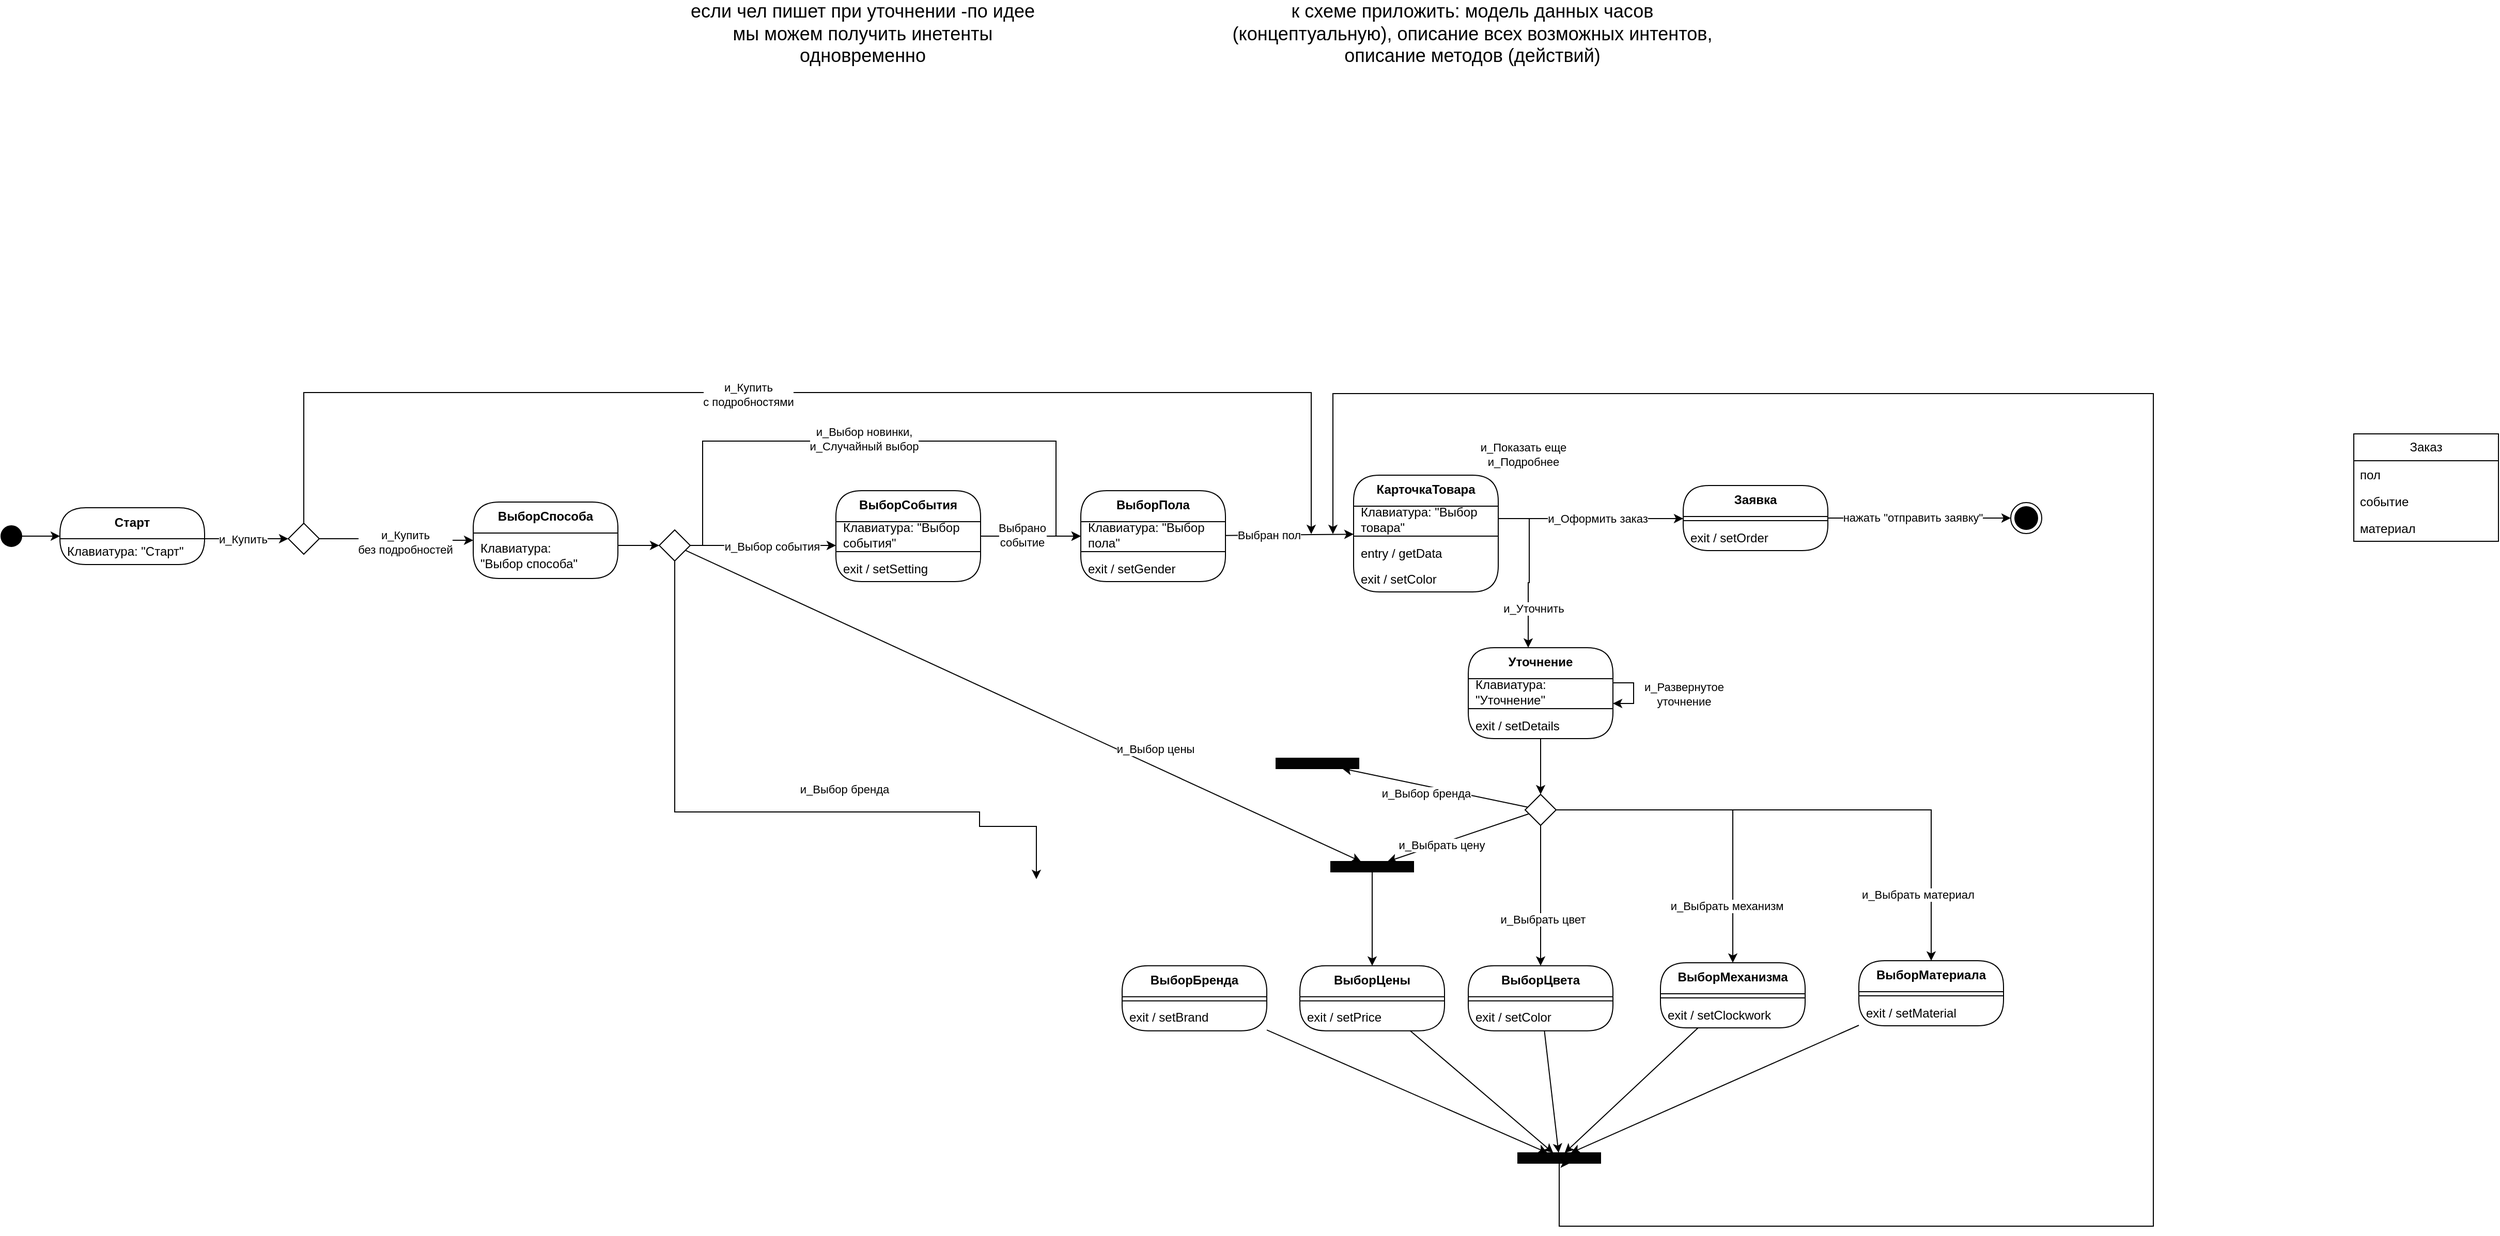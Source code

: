 <mxfile version="22.1.0" type="github" pages="3">
  <diagram name="Page-1" id="c4acf3e9-155e-7222-9cf6-157b1a14988f">
    <mxGraphModel dx="1458" dy="437" grid="0" gridSize="10" guides="1" tooltips="1" connect="1" arrows="1" fold="1" page="0" pageScale="1" pageWidth="850" pageHeight="1100" background="none" math="0" shadow="0">
      <root>
        <mxCell id="0" />
        <mxCell id="1" parent="0" />
        <mxCell id="SWCbF4250IS1tGv3gK87-6" style="rounded=0;orthogonalLoop=1;jettySize=auto;html=1;edgeStyle=elbowEdgeStyle;elbow=vertical;" parent="1" source="T_VBmHh6CQnNHwD42FFN-5" target="FL9K62EaHGy_0KdFEDnW-7" edge="1">
          <mxGeometry relative="1" as="geometry">
            <mxPoint x="-113" y="332.5" as="sourcePoint" />
            <mxPoint x="-61.765" y="332.26" as="targetPoint" />
          </mxGeometry>
        </mxCell>
        <mxCell id="FL9K62EaHGy_0KdFEDnW-38" value="и_Купить" style="edgeLabel;html=1;align=center;verticalAlign=middle;resizable=0;points=[];" parent="SWCbF4250IS1tGv3gK87-6" vertex="1" connectable="0">
          <mxGeometry x="-0.467" relative="1" as="geometry">
            <mxPoint x="15" as="offset" />
          </mxGeometry>
        </mxCell>
        <mxCell id="T_VBmHh6CQnNHwD42FFN-5" value="&lt;b&gt;Старт&lt;/b&gt;" style="swimlane;fontStyle=0;align=center;verticalAlign=top;childLayout=stackLayout;horizontal=1;startSize=30;horizontalStack=0;resizeParent=1;resizeParentMax=0;resizeLast=0;collapsible=0;marginBottom=0;html=1;rounded=1;absoluteArcSize=1;arcSize=50;whiteSpace=wrap;" parent="1" vertex="1">
          <mxGeometry x="-670" y="528.5" width="140" height="55" as="geometry" />
        </mxCell>
        <mxCell id="T_VBmHh6CQnNHwD42FFN-9" value="Клавиатура: &quot;Старт&quot;" style="fillColor=none;strokeColor=none;align=left;verticalAlign=middle;spacingLeft=5;whiteSpace=wrap;html=1;" parent="T_VBmHh6CQnNHwD42FFN-5" vertex="1">
          <mxGeometry y="30" width="140" height="25" as="geometry" />
        </mxCell>
        <mxCell id="FL9K62EaHGy_0KdFEDnW-3" style="edgeStyle=elbowEdgeStyle;rounded=0;orthogonalLoop=1;jettySize=auto;html=1;elbow=vertical;" parent="1" source="FL9K62EaHGy_0KdFEDnW-1" target="T_VBmHh6CQnNHwD42FFN-5" edge="1">
          <mxGeometry relative="1" as="geometry" />
        </mxCell>
        <mxCell id="FL9K62EaHGy_0KdFEDnW-1" value="" style="ellipse;whiteSpace=wrap;html=1;fillColor=#000000;" parent="1" vertex="1">
          <mxGeometry x="-727" y="546" width="20" height="20" as="geometry" />
        </mxCell>
        <mxCell id="FL9K62EaHGy_0KdFEDnW-7" value="" style="rhombus;whiteSpace=wrap;html=1;" parent="1" vertex="1">
          <mxGeometry x="-449" y="543.5" width="30" height="30" as="geometry" />
        </mxCell>
        <mxCell id="FL9K62EaHGy_0KdFEDnW-8" value="ВыборСпособа" style="swimlane;fontStyle=1;align=center;verticalAlign=top;childLayout=stackLayout;horizontal=1;startSize=30;horizontalStack=0;resizeParent=1;resizeParentMax=0;resizeLast=0;collapsible=0;marginBottom=0;html=1;rounded=1;absoluteArcSize=1;arcSize=50;whiteSpace=wrap;" parent="1" vertex="1">
          <mxGeometry x="-270" y="523" width="140" height="74" as="geometry" />
        </mxCell>
        <mxCell id="FL9K62EaHGy_0KdFEDnW-9" value="Клавиатура: &lt;br&gt;&quot;Выбор способа&quot;" style="fillColor=none;strokeColor=none;align=left;verticalAlign=middle;spacingLeft=5;whiteSpace=wrap;html=1;" parent="FL9K62EaHGy_0KdFEDnW-8" vertex="1">
          <mxGeometry y="30" width="140" height="44" as="geometry" />
        </mxCell>
        <mxCell id="FL9K62EaHGy_0KdFEDnW-11" style="rounded=0;orthogonalLoop=1;jettySize=auto;html=1;elbow=horizontal;edgeStyle=elbowEdgeStyle;" parent="1" source="FL9K62EaHGy_0KdFEDnW-7" target="FL9K62EaHGy_0KdFEDnW-8" edge="1">
          <mxGeometry relative="1" as="geometry">
            <mxPoint x="17" y="339.62" as="sourcePoint" />
            <mxPoint x="107" y="339.62" as="targetPoint" />
          </mxGeometry>
        </mxCell>
        <mxCell id="FL9K62EaHGy_0KdFEDnW-41" value="и_Купить&lt;br&gt;без подробностей" style="edgeLabel;html=1;align=center;verticalAlign=middle;resizable=0;points=[];" parent="FL9K62EaHGy_0KdFEDnW-11" vertex="1" connectable="0">
          <mxGeometry x="-0.509" y="-1" relative="1" as="geometry">
            <mxPoint x="46" y="2" as="offset" />
          </mxGeometry>
        </mxCell>
        <mxCell id="q2HMm7o0KwLSOO0PUDpN-3" style="rounded=0;orthogonalLoop=1;jettySize=auto;html=1;" parent="1" source="FL9K62EaHGy_0KdFEDnW-13" target="FL9K62EaHGy_0KdFEDnW-17" edge="1">
          <mxGeometry relative="1" as="geometry" />
        </mxCell>
        <mxCell id="q2HMm7o0KwLSOO0PUDpN-7" value="Выбрано&lt;br&gt;событие" style="edgeLabel;html=1;align=center;verticalAlign=middle;resizable=0;points=[];" parent="q2HMm7o0KwLSOO0PUDpN-3" vertex="1" connectable="0">
          <mxGeometry x="-0.575" y="4" relative="1" as="geometry">
            <mxPoint x="19" y="3" as="offset" />
          </mxGeometry>
        </mxCell>
        <mxCell id="FL9K62EaHGy_0KdFEDnW-13" value="ВыборСобытия" style="swimlane;fontStyle=1;align=center;verticalAlign=top;childLayout=stackLayout;horizontal=1;startSize=30;horizontalStack=0;resizeParent=1;resizeParentMax=0;resizeLast=0;collapsible=0;marginBottom=0;html=1;rounded=1;absoluteArcSize=1;arcSize=50;whiteSpace=wrap;" parent="1" vertex="1">
          <mxGeometry x="81" y="512" width="140" height="88" as="geometry" />
        </mxCell>
        <mxCell id="FL9K62EaHGy_0KdFEDnW-14" value="Клавиатура: &quot;Выбор события&quot;" style="fillColor=none;strokeColor=none;align=left;verticalAlign=middle;spacingLeft=5;whiteSpace=wrap;html=1;" parent="FL9K62EaHGy_0KdFEDnW-13" vertex="1">
          <mxGeometry y="30" width="140" height="25" as="geometry" />
        </mxCell>
        <mxCell id="eSUh50LeGdBLvh848-gK-1" value="" style="line;strokeWidth=1;fillColor=none;align=left;verticalAlign=middle;spacingTop=-1;spacingLeft=3;spacingRight=3;rotatable=0;labelPosition=right;points=[];portConstraint=eastwest;" parent="FL9K62EaHGy_0KdFEDnW-13" vertex="1">
          <mxGeometry y="55" width="140" height="8" as="geometry" />
        </mxCell>
        <mxCell id="eSUh50LeGdBLvh848-gK-2" value="exit / setSetting" style="fillColor=none;strokeColor=none;align=left;verticalAlign=middle;spacingLeft=5;whiteSpace=wrap;html=1;" parent="FL9K62EaHGy_0KdFEDnW-13" vertex="1">
          <mxGeometry y="63" width="140" height="25" as="geometry" />
        </mxCell>
        <mxCell id="FL9K62EaHGy_0KdFEDnW-58" style="rounded=0;orthogonalLoop=1;jettySize=auto;html=1;" parent="1" source="FL9K62EaHGy_0KdFEDnW-17" target="FL9K62EaHGy_0KdFEDnW-20" edge="1">
          <mxGeometry relative="1" as="geometry" />
        </mxCell>
        <mxCell id="ffJ6PwLNoABF6Ka8uKUp-25" value="Выбран пол" style="edgeLabel;html=1;align=center;verticalAlign=middle;resizable=0;points=[];" parent="FL9K62EaHGy_0KdFEDnW-58" vertex="1" connectable="0">
          <mxGeometry y="1" relative="1" as="geometry">
            <mxPoint x="-20" y="1" as="offset" />
          </mxGeometry>
        </mxCell>
        <mxCell id="FL9K62EaHGy_0KdFEDnW-17" value="ВыборПола" style="swimlane;fontStyle=1;align=center;verticalAlign=top;childLayout=stackLayout;horizontal=1;startSize=30;horizontalStack=0;resizeParent=1;resizeParentMax=0;resizeLast=0;collapsible=0;marginBottom=0;html=1;rounded=1;absoluteArcSize=1;arcSize=50;whiteSpace=wrap;" parent="1" vertex="1">
          <mxGeometry x="318" y="512" width="140" height="88" as="geometry" />
        </mxCell>
        <mxCell id="FL9K62EaHGy_0KdFEDnW-18" value="Клавиатура: &quot;Выбор пола&quot;" style="fillColor=none;strokeColor=none;align=left;verticalAlign=middle;spacingLeft=5;whiteSpace=wrap;html=1;" parent="FL9K62EaHGy_0KdFEDnW-17" vertex="1">
          <mxGeometry y="30" width="140" height="25" as="geometry" />
        </mxCell>
        <mxCell id="q2HMm7o0KwLSOO0PUDpN-49" value="" style="line;strokeWidth=1;fillColor=none;align=left;verticalAlign=middle;spacingTop=-1;spacingLeft=3;spacingRight=3;rotatable=0;labelPosition=right;points=[];portConstraint=eastwest;" parent="FL9K62EaHGy_0KdFEDnW-17" vertex="1">
          <mxGeometry y="55" width="140" height="8" as="geometry" />
        </mxCell>
        <mxCell id="q2HMm7o0KwLSOO0PUDpN-50" value="exit / setGender" style="fillColor=none;strokeColor=none;align=left;verticalAlign=middle;spacingLeft=5;whiteSpace=wrap;html=1;" parent="FL9K62EaHGy_0KdFEDnW-17" vertex="1">
          <mxGeometry y="63" width="140" height="25" as="geometry" />
        </mxCell>
        <mxCell id="FL9K62EaHGy_0KdFEDnW-61" style="edgeStyle=orthogonalEdgeStyle;rounded=0;orthogonalLoop=1;jettySize=auto;html=1;" parent="1" source="FL9K62EaHGy_0KdFEDnW-20" target="FL9K62EaHGy_0KdFEDnW-23" edge="1">
          <mxGeometry relative="1" as="geometry">
            <Array as="points">
              <mxPoint x="833" y="539" />
              <mxPoint x="833" y="539" />
            </Array>
          </mxGeometry>
        </mxCell>
        <mxCell id="q2HMm7o0KwLSOO0PUDpN-8" value="и_Оформить заказ" style="edgeLabel;html=1;align=center;verticalAlign=middle;resizable=0;points=[];" parent="FL9K62EaHGy_0KdFEDnW-61" vertex="1" connectable="0">
          <mxGeometry x="-0.04" y="1" relative="1" as="geometry">
            <mxPoint x="10" y="1" as="offset" />
          </mxGeometry>
        </mxCell>
        <mxCell id="FL9K62EaHGy_0KdFEDnW-62" style="rounded=0;orthogonalLoop=1;jettySize=auto;html=1;edgeStyle=orthogonalEdgeStyle;" parent="1" target="FL9K62EaHGy_0KdFEDnW-26" edge="1" source="FL9K62EaHGy_0KdFEDnW-20">
          <mxGeometry relative="1" as="geometry">
            <mxPoint x="723" y="537.25" as="sourcePoint" />
            <Array as="points">
              <mxPoint x="752" y="539" />
              <mxPoint x="752" y="601" />
              <mxPoint x="751" y="601" />
            </Array>
          </mxGeometry>
        </mxCell>
        <mxCell id="FL9K62EaHGy_0KdFEDnW-63" value="и_Уточнить" style="edgeLabel;html=1;align=center;verticalAlign=middle;resizable=0;points=[];" parent="FL9K62EaHGy_0KdFEDnW-62" vertex="1" connectable="0">
          <mxGeometry x="-0.209" y="1" relative="1" as="geometry">
            <mxPoint x="3" y="55" as="offset" />
          </mxGeometry>
        </mxCell>
        <mxCell id="FL9K62EaHGy_0KdFEDnW-23" value="Заявка" style="swimlane;fontStyle=1;align=center;verticalAlign=top;childLayout=stackLayout;horizontal=1;startSize=30;horizontalStack=0;resizeParent=1;resizeParentMax=0;resizeLast=0;collapsible=0;marginBottom=0;html=1;rounded=1;absoluteArcSize=1;arcSize=50;whiteSpace=wrap;" parent="1" vertex="1">
          <mxGeometry x="901" y="507" width="140" height="63" as="geometry" />
        </mxCell>
        <mxCell id="q2HMm7o0KwLSOO0PUDpN-47" value="" style="line;strokeWidth=1;fillColor=none;align=left;verticalAlign=middle;spacingTop=-1;spacingLeft=3;spacingRight=3;rotatable=0;labelPosition=right;points=[];portConstraint=eastwest;" parent="FL9K62EaHGy_0KdFEDnW-23" vertex="1">
          <mxGeometry y="30" width="140" height="8" as="geometry" />
        </mxCell>
        <mxCell id="q2HMm7o0KwLSOO0PUDpN-48" value="exit / setOrder" style="fillColor=none;strokeColor=none;align=left;verticalAlign=middle;spacingLeft=5;whiteSpace=wrap;html=1;" parent="FL9K62EaHGy_0KdFEDnW-23" vertex="1">
          <mxGeometry y="38" width="140" height="25" as="geometry" />
        </mxCell>
        <mxCell id="FL9K62EaHGy_0KdFEDnW-68" style="rounded=0;orthogonalLoop=1;jettySize=auto;html=1;" parent="1" source="FL9K62EaHGy_0KdFEDnW-26" target="FL9K62EaHGy_0KdFEDnW-67" edge="1">
          <mxGeometry relative="1" as="geometry" />
        </mxCell>
        <mxCell id="q2HMm7o0KwLSOO0PUDpN-14" style="rounded=0;orthogonalLoop=1;jettySize=auto;html=1;" parent="1" source="FL9K62EaHGy_0KdFEDnW-30" target="ffJ6PwLNoABF6Ka8uKUp-5" edge="1">
          <mxGeometry relative="1" as="geometry" />
        </mxCell>
        <mxCell id="FL9K62EaHGy_0KdFEDnW-30" value="ВыборБренда" style="swimlane;fontStyle=1;align=center;verticalAlign=top;childLayout=stackLayout;horizontal=1;startSize=30;horizontalStack=0;resizeParent=1;resizeParentMax=0;resizeLast=0;collapsible=0;marginBottom=0;html=1;rounded=1;absoluteArcSize=1;arcSize=50;whiteSpace=wrap;" parent="1" vertex="1">
          <mxGeometry x="358" y="971.86" width="140" height="63" as="geometry" />
        </mxCell>
        <mxCell id="ffJ6PwLNoABF6Ka8uKUp-10" value="" style="line;strokeWidth=1;fillColor=none;align=left;verticalAlign=middle;spacingTop=-1;spacingLeft=3;spacingRight=3;rotatable=0;labelPosition=right;points=[];portConstraint=eastwest;" parent="FL9K62EaHGy_0KdFEDnW-30" vertex="1">
          <mxGeometry y="30" width="140" height="8" as="geometry" />
        </mxCell>
        <mxCell id="ffJ6PwLNoABF6Ka8uKUp-11" value="exit / setBrand" style="fillColor=none;strokeColor=none;align=left;verticalAlign=middle;spacingLeft=5;whiteSpace=wrap;html=1;" parent="FL9K62EaHGy_0KdFEDnW-30" vertex="1">
          <mxGeometry y="38" width="140" height="25" as="geometry" />
        </mxCell>
        <mxCell id="FL9K62EaHGy_0KdFEDnW-35" value="ВыборМеханизма" style="swimlane;fontStyle=1;align=center;verticalAlign=top;childLayout=stackLayout;horizontal=1;startSize=30;horizontalStack=0;resizeParent=1;resizeParentMax=0;resizeLast=0;collapsible=0;marginBottom=0;html=1;rounded=1;absoluteArcSize=1;arcSize=50;whiteSpace=wrap;" parent="1" vertex="1">
          <mxGeometry x="879" y="969" width="140" height="63" as="geometry" />
        </mxCell>
        <mxCell id="ffJ6PwLNoABF6Ka8uKUp-16" value="" style="line;strokeWidth=1;fillColor=none;align=left;verticalAlign=middle;spacingTop=-1;spacingLeft=3;spacingRight=3;rotatable=0;labelPosition=right;points=[];portConstraint=eastwest;" parent="FL9K62EaHGy_0KdFEDnW-35" vertex="1">
          <mxGeometry y="30" width="140" height="8" as="geometry" />
        </mxCell>
        <mxCell id="ffJ6PwLNoABF6Ka8uKUp-17" value="exit / setСlockwork" style="fillColor=none;strokeColor=none;align=left;verticalAlign=middle;spacingLeft=5;whiteSpace=wrap;html=1;" parent="FL9K62EaHGy_0KdFEDnW-35" vertex="1">
          <mxGeometry y="38" width="140" height="25" as="geometry" />
        </mxCell>
        <mxCell id="FL9K62EaHGy_0KdFEDnW-36" value="ВыборМатериала" style="swimlane;fontStyle=1;align=center;verticalAlign=top;childLayout=stackLayout;horizontal=1;startSize=30;horizontalStack=0;resizeParent=1;resizeParentMax=0;resizeLast=0;collapsible=0;marginBottom=0;html=1;rounded=1;absoluteArcSize=1;arcSize=50;whiteSpace=wrap;" parent="1" vertex="1">
          <mxGeometry x="1071" y="967" width="140" height="63" as="geometry" />
        </mxCell>
        <mxCell id="ffJ6PwLNoABF6Ka8uKUp-18" value="" style="line;strokeWidth=1;fillColor=none;align=left;verticalAlign=middle;spacingTop=-1;spacingLeft=3;spacingRight=3;rotatable=0;labelPosition=right;points=[];portConstraint=eastwest;" parent="FL9K62EaHGy_0KdFEDnW-36" vertex="1">
          <mxGeometry y="30" width="140" height="8" as="geometry" />
        </mxCell>
        <mxCell id="ffJ6PwLNoABF6Ka8uKUp-19" value="exit / setMaterial" style="fillColor=none;strokeColor=none;align=left;verticalAlign=middle;spacingLeft=5;whiteSpace=wrap;html=1;" parent="FL9K62EaHGy_0KdFEDnW-36" vertex="1">
          <mxGeometry y="38" width="140" height="25" as="geometry" />
        </mxCell>
        <mxCell id="FL9K62EaHGy_0KdFEDnW-39" style="rounded=0;orthogonalLoop=1;jettySize=auto;html=1;elbow=vertical;edgeStyle=orthogonalEdgeStyle;" parent="1" source="FL9K62EaHGy_0KdFEDnW-7" edge="1">
          <mxGeometry relative="1" as="geometry">
            <mxPoint x="20" y="430" as="sourcePoint" />
            <mxPoint x="541" y="554" as="targetPoint" />
            <Array as="points">
              <mxPoint x="-434" y="417" />
              <mxPoint x="541" y="417" />
              <mxPoint x="541" y="554" />
            </Array>
          </mxGeometry>
        </mxCell>
        <mxCell id="FL9K62EaHGy_0KdFEDnW-40" value="и_Купить&lt;br&gt;с подробностями" style="edgeLabel;html=1;align=center;verticalAlign=middle;resizable=0;points=[];" parent="FL9K62EaHGy_0KdFEDnW-39" vertex="1" connectable="0">
          <mxGeometry x="-0.162" y="1" relative="1" as="geometry">
            <mxPoint x="37" y="3" as="offset" />
          </mxGeometry>
        </mxCell>
        <mxCell id="FL9K62EaHGy_0KdFEDnW-42" style="edgeStyle=elbowEdgeStyle;rounded=0;orthogonalLoop=1;jettySize=auto;html=1;elbow=vertical;" parent="1" source="FL9K62EaHGy_0KdFEDnW-8" target="FL9K62EaHGy_0KdFEDnW-46" edge="1">
          <mxGeometry relative="1" as="geometry">
            <mxPoint x="9.34" y="643.86" as="targetPoint" />
          </mxGeometry>
        </mxCell>
        <mxCell id="FL9K62EaHGy_0KdFEDnW-46" value="" style="rhombus;whiteSpace=wrap;html=1;" parent="1" vertex="1">
          <mxGeometry x="-90" y="550" width="30" height="30" as="geometry" />
        </mxCell>
        <mxCell id="FL9K62EaHGy_0KdFEDnW-47" style="rounded=0;orthogonalLoop=1;jettySize=auto;html=1;elbow=vertical;edgeStyle=elbowEdgeStyle;" parent="1" source="FL9K62EaHGy_0KdFEDnW-46" target="FL9K62EaHGy_0KdFEDnW-13" edge="1">
          <mxGeometry relative="1" as="geometry">
            <mxPoint x="305" y="482.03" as="sourcePoint" />
            <mxPoint x="305" y="470.003" as="targetPoint" />
          </mxGeometry>
        </mxCell>
        <mxCell id="FL9K62EaHGy_0KdFEDnW-48" value="и_Выбор события" style="edgeLabel;html=1;align=center;verticalAlign=middle;resizable=0;points=[];" parent="FL9K62EaHGy_0KdFEDnW-47" vertex="1" connectable="0">
          <mxGeometry x="-0.509" y="-1" relative="1" as="geometry">
            <mxPoint x="44" as="offset" />
          </mxGeometry>
        </mxCell>
        <mxCell id="FL9K62EaHGy_0KdFEDnW-51" style="rounded=0;orthogonalLoop=1;jettySize=auto;html=1;elbow=horizontal;edgeStyle=orthogonalEdgeStyle;" parent="1" source="FL9K62EaHGy_0KdFEDnW-46" edge="1">
          <mxGeometry relative="1" as="geometry">
            <mxPoint x="10" y="660" as="sourcePoint" />
            <mxPoint x="275" y="888" as="targetPoint" />
            <Array as="points">
              <mxPoint x="-75" y="823" />
              <mxPoint x="220" y="823" />
              <mxPoint x="220" y="837" />
              <mxPoint x="275" y="837" />
            </Array>
          </mxGeometry>
        </mxCell>
        <mxCell id="FL9K62EaHGy_0KdFEDnW-52" value="и_Выбор бренда" style="edgeLabel;html=1;align=center;verticalAlign=middle;resizable=0;points=[];" parent="FL9K62EaHGy_0KdFEDnW-51" vertex="1" connectable="0">
          <mxGeometry x="-0.509" y="-1" relative="1" as="geometry">
            <mxPoint x="165" y="59" as="offset" />
          </mxGeometry>
        </mxCell>
        <mxCell id="FL9K62EaHGy_0KdFEDnW-53" style="rounded=0;orthogonalLoop=1;jettySize=auto;html=1;elbow=horizontal;" parent="1" source="FL9K62EaHGy_0KdFEDnW-46" edge="1" target="9RJeNOhsSgj_mSgTUlDW-14">
          <mxGeometry relative="1" as="geometry">
            <mxPoint x="111" y="614.5" as="sourcePoint" />
            <mxPoint x="529" y="802" as="targetPoint" />
          </mxGeometry>
        </mxCell>
        <mxCell id="FL9K62EaHGy_0KdFEDnW-54" value="и_Выбор цены" style="edgeLabel;html=1;align=center;verticalAlign=middle;resizable=0;points=[];" parent="FL9K62EaHGy_0KdFEDnW-53" vertex="1" connectable="0">
          <mxGeometry x="-0.509" y="-1" relative="1" as="geometry">
            <mxPoint x="295" y="117" as="offset" />
          </mxGeometry>
        </mxCell>
        <mxCell id="FL9K62EaHGy_0KdFEDnW-55" style="rounded=0;orthogonalLoop=1;jettySize=auto;html=1;elbow=horizontal;edgeStyle=orthogonalEdgeStyle;" parent="1" source="FL9K62EaHGy_0KdFEDnW-46" target="FL9K62EaHGy_0KdFEDnW-17" edge="1">
          <mxGeometry relative="1" as="geometry">
            <mxPoint x="121" y="624.5" as="sourcePoint" />
            <mxPoint x="-90" y="860" as="targetPoint" />
            <Array as="points">
              <mxPoint x="-48" y="565" />
              <mxPoint x="-48" y="464" />
              <mxPoint x="294" y="464" />
              <mxPoint x="294" y="556" />
            </Array>
          </mxGeometry>
        </mxCell>
        <mxCell id="FL9K62EaHGy_0KdFEDnW-56" value="и_Выбор новинки,&lt;br&gt;и_Случайный выбор" style="edgeLabel;html=1;align=center;verticalAlign=middle;resizable=0;points=[];" parent="FL9K62EaHGy_0KdFEDnW-55" vertex="1" connectable="0">
          <mxGeometry x="-0.509" y="-1" relative="1" as="geometry">
            <mxPoint x="129" y="-3" as="offset" />
          </mxGeometry>
        </mxCell>
        <mxCell id="FL9K62EaHGy_0KdFEDnW-65" value="если чел пишет при уточнении -по идее мы можем получить инетенты одновременно" style="text;html=1;strokeColor=none;fillColor=none;align=center;verticalAlign=middle;whiteSpace=wrap;rounded=0;fontSize=18;" parent="1" vertex="1">
          <mxGeometry x="-63" y="70" width="340" as="geometry" />
        </mxCell>
        <mxCell id="FL9K62EaHGy_0KdFEDnW-69" style="rounded=0;orthogonalLoop=1;jettySize=auto;html=1;" parent="1" source="FL9K62EaHGy_0KdFEDnW-67" target="9RJeNOhsSgj_mSgTUlDW-14" edge="1">
          <mxGeometry relative="1" as="geometry">
            <mxPoint x="607.0" y="997" as="targetPoint" />
          </mxGeometry>
        </mxCell>
        <mxCell id="q2HMm7o0KwLSOO0PUDpN-31" value="и_Выбрать цену" style="edgeLabel;html=1;align=center;verticalAlign=middle;resizable=0;points=[];" parent="FL9K62EaHGy_0KdFEDnW-69" vertex="1" connectable="0">
          <mxGeometry x="0.381" relative="1" as="geometry">
            <mxPoint x="10" y="-2" as="offset" />
          </mxGeometry>
        </mxCell>
        <mxCell id="FL9K62EaHGy_0KdFEDnW-70" style="rounded=0;orthogonalLoop=1;jettySize=auto;html=1;" parent="1" source="FL9K62EaHGy_0KdFEDnW-67" edge="1" target="9RJeNOhsSgj_mSgTUlDW-15">
          <mxGeometry relative="1" as="geometry">
            <mxPoint x="466" y="979" as="targetPoint" />
          </mxGeometry>
        </mxCell>
        <mxCell id="q2HMm7o0KwLSOO0PUDpN-10" value="и_Выбор бренда" style="edgeLabel;html=1;align=center;verticalAlign=middle;resizable=0;points=[];" parent="FL9K62EaHGy_0KdFEDnW-70" vertex="1" connectable="0">
          <mxGeometry x="-0.077" relative="1" as="geometry">
            <mxPoint x="-16" y="4" as="offset" />
          </mxGeometry>
        </mxCell>
        <mxCell id="FL9K62EaHGy_0KdFEDnW-72" style="rounded=0;orthogonalLoop=1;jettySize=auto;html=1;edgeStyle=orthogonalEdgeStyle;" parent="1" source="FL9K62EaHGy_0KdFEDnW-67" target="FL9K62EaHGy_0KdFEDnW-35" edge="1">
          <mxGeometry relative="1" as="geometry" />
        </mxCell>
        <mxCell id="q2HMm7o0KwLSOO0PUDpN-33" value="и_Выбрать механизм" style="edgeLabel;html=1;align=center;verticalAlign=middle;resizable=0;points=[];" parent="FL9K62EaHGy_0KdFEDnW-72" vertex="1" connectable="0">
          <mxGeometry x="0.255" y="-3" relative="1" as="geometry">
            <mxPoint x="-3" y="64" as="offset" />
          </mxGeometry>
        </mxCell>
        <mxCell id="FL9K62EaHGy_0KdFEDnW-73" style="rounded=0;orthogonalLoop=1;jettySize=auto;html=1;edgeStyle=orthogonalEdgeStyle;" parent="1" source="FL9K62EaHGy_0KdFEDnW-67" edge="1" target="FL9K62EaHGy_0KdFEDnW-36">
          <mxGeometry relative="1" as="geometry">
            <mxPoint x="1146" y="954.86" as="targetPoint" />
          </mxGeometry>
        </mxCell>
        <mxCell id="q2HMm7o0KwLSOO0PUDpN-34" value="и_Выбрать материал" style="edgeLabel;html=1;align=center;verticalAlign=middle;resizable=0;points=[];" parent="FL9K62EaHGy_0KdFEDnW-73" vertex="1" connectable="0">
          <mxGeometry x="0.605" y="3" relative="1" as="geometry">
            <mxPoint x="-16" y="36" as="offset" />
          </mxGeometry>
        </mxCell>
        <mxCell id="FL9K62EaHGy_0KdFEDnW-67" value="" style="rhombus;whiteSpace=wrap;html=1;" parent="1" vertex="1">
          <mxGeometry x="748" y="806" width="30" height="30" as="geometry" />
        </mxCell>
        <mxCell id="q2HMm7o0KwLSOO0PUDpN-46" style="edgeStyle=orthogonalEdgeStyle;rounded=0;orthogonalLoop=1;jettySize=auto;html=1;" parent="1" source="ffJ6PwLNoABF6Ka8uKUp-5" edge="1">
          <mxGeometry relative="1" as="geometry">
            <Array as="points">
              <mxPoint x="781" y="1224" />
              <mxPoint x="1356" y="1224" />
              <mxPoint x="1356" y="418" />
              <mxPoint x="562" y="418" />
              <mxPoint x="562" y="554" />
            </Array>
            <mxPoint x="562" y="554" as="targetPoint" />
          </mxGeometry>
        </mxCell>
        <mxCell id="ffJ6PwLNoABF6Ka8uKUp-5" value="" style="rounded=0;whiteSpace=wrap;html=1;fillColor=#030303;rotation=90;" parent="1" vertex="1">
          <mxGeometry x="776" y="1118" width="10" height="80" as="geometry" />
        </mxCell>
        <mxCell id="ffJ6PwLNoABF6Ka8uKUp-26" value="к схеме приложить: модель данных часов (концептуальную), описание всех возможных интентов, описание методов (действий)" style="text;html=1;strokeColor=none;fillColor=none;align=center;verticalAlign=middle;whiteSpace=wrap;rounded=0;fontSize=18;" parent="1" vertex="1">
          <mxGeometry x="457" y="50" width="480" height="40" as="geometry" />
        </mxCell>
        <mxCell id="q2HMm7o0KwLSOO0PUDpN-1" value="" style="rounded=0;orthogonalLoop=1;jettySize=auto;html=1;edgeStyle=orthogonalEdgeStyle;" parent="1" source="FL9K62EaHGy_0KdFEDnW-67" target="FL9K62EaHGy_0KdFEDnW-34" edge="1">
          <mxGeometry relative="1" as="geometry">
            <mxPoint x="743.2" y="931" as="sourcePoint" />
            <mxPoint x="743.2" y="1098" as="targetPoint" />
          </mxGeometry>
        </mxCell>
        <mxCell id="q2HMm7o0KwLSOO0PUDpN-32" value="и_Выбрать цвет" style="edgeLabel;html=1;align=center;verticalAlign=middle;resizable=0;points=[];" parent="q2HMm7o0KwLSOO0PUDpN-1" vertex="1" connectable="0">
          <mxGeometry x="0.339" y="2" relative="1" as="geometry">
            <mxPoint as="offset" />
          </mxGeometry>
        </mxCell>
        <mxCell id="FL9K62EaHGy_0KdFEDnW-34" value="ВыборЦвета" style="swimlane;fontStyle=1;align=center;verticalAlign=top;childLayout=stackLayout;horizontal=1;startSize=30;horizontalStack=0;resizeParent=1;resizeParentMax=0;resizeLast=0;collapsible=0;marginBottom=0;html=1;rounded=1;absoluteArcSize=1;arcSize=50;whiteSpace=wrap;" parent="1" vertex="1">
          <mxGeometry x="693" y="971.86" width="140" height="63" as="geometry" />
        </mxCell>
        <mxCell id="ffJ6PwLNoABF6Ka8uKUp-12" value="" style="line;strokeWidth=1;fillColor=none;align=left;verticalAlign=middle;spacingTop=-1;spacingLeft=3;spacingRight=3;rotatable=0;labelPosition=right;points=[];portConstraint=eastwest;" parent="FL9K62EaHGy_0KdFEDnW-34" vertex="1">
          <mxGeometry y="30" width="140" height="8" as="geometry" />
        </mxCell>
        <mxCell id="ffJ6PwLNoABF6Ka8uKUp-13" value="exit / setСolor" style="fillColor=none;strokeColor=none;align=left;verticalAlign=middle;spacingLeft=5;whiteSpace=wrap;html=1;" parent="FL9K62EaHGy_0KdFEDnW-34" vertex="1">
          <mxGeometry y="38" width="140" height="25" as="geometry" />
        </mxCell>
        <mxCell id="q2HMm7o0KwLSOO0PUDpN-15" style="rounded=0;orthogonalLoop=1;jettySize=auto;html=1;" parent="1" source="FL9K62EaHGy_0KdFEDnW-37" target="ffJ6PwLNoABF6Ka8uKUp-5" edge="1">
          <mxGeometry relative="1" as="geometry" />
        </mxCell>
        <mxCell id="FL9K62EaHGy_0KdFEDnW-37" value="ВыборЦены" style="swimlane;fontStyle=1;align=center;verticalAlign=top;childLayout=stackLayout;horizontal=1;startSize=30;horizontalStack=0;resizeParent=1;resizeParentMax=0;resizeLast=0;collapsible=0;marginBottom=0;html=1;rounded=1;absoluteArcSize=1;arcSize=50;whiteSpace=wrap;" parent="1" vertex="1">
          <mxGeometry x="530" y="971.86" width="140" height="63" as="geometry" />
        </mxCell>
        <mxCell id="ffJ6PwLNoABF6Ka8uKUp-14" value="" style="line;strokeWidth=1;fillColor=none;align=left;verticalAlign=middle;spacingTop=-1;spacingLeft=3;spacingRight=3;rotatable=0;labelPosition=right;points=[];portConstraint=eastwest;" parent="FL9K62EaHGy_0KdFEDnW-37" vertex="1">
          <mxGeometry y="30" width="140" height="8" as="geometry" />
        </mxCell>
        <mxCell id="ffJ6PwLNoABF6Ka8uKUp-15" value="exit / setPrice" style="fillColor=none;strokeColor=none;align=left;verticalAlign=middle;spacingLeft=5;whiteSpace=wrap;html=1;" parent="FL9K62EaHGy_0KdFEDnW-37" vertex="1">
          <mxGeometry y="38" width="140" height="25" as="geometry" />
        </mxCell>
        <mxCell id="q2HMm7o0KwLSOO0PUDpN-16" style="rounded=0;orthogonalLoop=1;jettySize=auto;html=1;" parent="1" source="FL9K62EaHGy_0KdFEDnW-34" target="ffJ6PwLNoABF6Ka8uKUp-5" edge="1">
          <mxGeometry relative="1" as="geometry">
            <mxPoint x="661.2" y="1216" as="sourcePoint" />
            <mxPoint x="830.2" y="1458" as="targetPoint" />
          </mxGeometry>
        </mxCell>
        <mxCell id="q2HMm7o0KwLSOO0PUDpN-17" style="rounded=0;orthogonalLoop=1;jettySize=auto;html=1;" parent="1" target="ffJ6PwLNoABF6Ka8uKUp-5" edge="1" source="FL9K62EaHGy_0KdFEDnW-36">
          <mxGeometry relative="1" as="geometry">
            <mxPoint x="1079.014" y="1017.86" as="sourcePoint" />
            <mxPoint x="840.2" y="1468" as="targetPoint" />
          </mxGeometry>
        </mxCell>
        <mxCell id="q2HMm7o0KwLSOO0PUDpN-18" style="rounded=0;orthogonalLoop=1;jettySize=auto;html=1;" parent="1" source="FL9K62EaHGy_0KdFEDnW-35" target="ffJ6PwLNoABF6Ka8uKUp-5" edge="1">
          <mxGeometry relative="1" as="geometry">
            <mxPoint x="874.2" y="1216" as="sourcePoint" />
            <mxPoint x="835.2" y="1458" as="targetPoint" />
          </mxGeometry>
        </mxCell>
        <mxCell id="q2HMm7o0KwLSOO0PUDpN-26" value="" style="ellipse;html=1;shape=endState;fillColor=strokeColor;" parent="1" vertex="1">
          <mxGeometry x="1218" y="523.5" width="30" height="30" as="geometry" />
        </mxCell>
        <mxCell id="q2HMm7o0KwLSOO0PUDpN-27" style="edgeStyle=orthogonalEdgeStyle;rounded=0;orthogonalLoop=1;jettySize=auto;html=1;" parent="1" target="q2HMm7o0KwLSOO0PUDpN-26" edge="1" source="FL9K62EaHGy_0KdFEDnW-23">
          <mxGeometry relative="1" as="geometry">
            <mxPoint x="1077" y="536" as="sourcePoint" />
          </mxGeometry>
        </mxCell>
        <mxCell id="q2HMm7o0KwLSOO0PUDpN-28" value="нажать &quot;отправить заявку&quot;" style="edgeLabel;html=1;align=center;verticalAlign=middle;resizable=0;points=[];" parent="q2HMm7o0KwLSOO0PUDpN-27" vertex="1" connectable="0">
          <mxGeometry x="0.076" relative="1" as="geometry">
            <mxPoint x="-13" y="-1" as="offset" />
          </mxGeometry>
        </mxCell>
        <mxCell id="q2HMm7o0KwLSOO0PUDpN-39" value="" style="group" parent="1" vertex="1" connectable="0">
          <mxGeometry x="693" y="654" width="233" height="90" as="geometry" />
        </mxCell>
        <mxCell id="q2HMm7o0KwLSOO0PUDpN-12" value="&lt;div style=&quot;text-align: center;&quot;&gt;&lt;span style=&quot;font-size: 11px;&quot;&gt;и_Развернутое уточнение&lt;/span&gt;&lt;/div&gt;" style="text;whiteSpace=wrap;html=1;" parent="q2HMm7o0KwLSOO0PUDpN-39" vertex="1">
          <mxGeometry x="148" y="34" width="120" height="50" as="geometry" />
        </mxCell>
        <mxCell id="FL9K62EaHGy_0KdFEDnW-26" value="Уточнение" style="swimlane;fontStyle=1;align=center;verticalAlign=top;childLayout=stackLayout;horizontal=1;startSize=30;horizontalStack=0;resizeParent=1;resizeParentMax=0;resizeLast=0;collapsible=0;marginBottom=0;html=1;rounded=1;absoluteArcSize=1;arcSize=50;whiteSpace=wrap;" parent="q2HMm7o0KwLSOO0PUDpN-39" vertex="1">
          <mxGeometry y="10" width="140" height="88" as="geometry" />
        </mxCell>
        <mxCell id="FL9K62EaHGy_0KdFEDnW-27" value="Клавиатура: &quot;Уточнение&quot;" style="fillColor=none;strokeColor=none;align=left;verticalAlign=middle;spacingLeft=5;whiteSpace=wrap;html=1;" parent="FL9K62EaHGy_0KdFEDnW-26" vertex="1">
          <mxGeometry y="30" width="140" height="25" as="geometry" />
        </mxCell>
        <mxCell id="q2HMm7o0KwLSOO0PUDpN-51" value="" style="line;strokeWidth=1;fillColor=none;align=left;verticalAlign=middle;spacingTop=-1;spacingLeft=3;spacingRight=3;rotatable=0;labelPosition=right;points=[];portConstraint=eastwest;" parent="FL9K62EaHGy_0KdFEDnW-26" vertex="1">
          <mxGeometry y="55" width="140" height="8" as="geometry" />
        </mxCell>
        <mxCell id="q2HMm7o0KwLSOO0PUDpN-52" value="exit / setDetails" style="fillColor=none;strokeColor=none;align=left;verticalAlign=middle;spacingLeft=5;whiteSpace=wrap;html=1;" parent="FL9K62EaHGy_0KdFEDnW-26" vertex="1">
          <mxGeometry y="63" width="140" height="25" as="geometry" />
        </mxCell>
        <mxCell id="9RJeNOhsSgj_mSgTUlDW-13" style="edgeStyle=orthogonalEdgeStyle;rounded=0;orthogonalLoop=1;jettySize=auto;html=1;" parent="q2HMm7o0KwLSOO0PUDpN-39" source="FL9K62EaHGy_0KdFEDnW-26" target="FL9K62EaHGy_0KdFEDnW-26" edge="1">
          <mxGeometry relative="1" as="geometry" />
        </mxCell>
        <mxCell id="9RJeNOhsSgj_mSgTUlDW-2" value="Заказ" style="swimlane;fontStyle=0;childLayout=stackLayout;horizontal=1;startSize=26;fillColor=none;horizontalStack=0;resizeParent=1;resizeParentMax=0;resizeLast=0;collapsible=1;marginBottom=0;whiteSpace=wrap;html=1;" parent="1" vertex="1">
          <mxGeometry x="1550" y="457" width="140" height="104" as="geometry" />
        </mxCell>
        <mxCell id="9RJeNOhsSgj_mSgTUlDW-3" value="пол" style="text;strokeColor=none;fillColor=none;align=left;verticalAlign=top;spacingLeft=4;spacingRight=4;overflow=hidden;rotatable=0;points=[[0,0.5],[1,0.5]];portConstraint=eastwest;whiteSpace=wrap;html=1;" parent="9RJeNOhsSgj_mSgTUlDW-2" vertex="1">
          <mxGeometry y="26" width="140" height="26" as="geometry" />
        </mxCell>
        <mxCell id="9RJeNOhsSgj_mSgTUlDW-5" value="событие" style="text;strokeColor=none;fillColor=none;align=left;verticalAlign=top;spacingLeft=4;spacingRight=4;overflow=hidden;rotatable=0;points=[[0,0.5],[1,0.5]];portConstraint=eastwest;whiteSpace=wrap;html=1;" parent="9RJeNOhsSgj_mSgTUlDW-2" vertex="1">
          <mxGeometry y="52" width="140" height="26" as="geometry" />
        </mxCell>
        <mxCell id="9RJeNOhsSgj_mSgTUlDW-8" value="материал" style="text;strokeColor=none;fillColor=none;align=left;verticalAlign=top;spacingLeft=4;spacingRight=4;overflow=hidden;rotatable=0;points=[[0,0.5],[1,0.5]];portConstraint=eastwest;whiteSpace=wrap;html=1;" parent="9RJeNOhsSgj_mSgTUlDW-2" vertex="1">
          <mxGeometry y="78" width="140" height="26" as="geometry" />
        </mxCell>
        <mxCell id="9RJeNOhsSgj_mSgTUlDW-9" style="edgeStyle=orthogonalEdgeStyle;rounded=0;orthogonalLoop=1;jettySize=auto;html=1;exitX=1;exitY=0.5;exitDx=0;exitDy=0;entryX=1;entryY=0.371;entryDx=0;entryDy=0;entryPerimeter=0;" parent="1" source="ffJ6PwLNoABF6Ka8uKUp-5" target="ffJ6PwLNoABF6Ka8uKUp-5" edge="1">
          <mxGeometry relative="1" as="geometry" />
        </mxCell>
        <mxCell id="imrFTQZlwetwkAx5qC5p-3" style="edgeStyle=orthogonalEdgeStyle;rounded=0;orthogonalLoop=1;jettySize=auto;html=1;" edge="1" parent="1" source="9RJeNOhsSgj_mSgTUlDW-14" target="FL9K62EaHGy_0KdFEDnW-37">
          <mxGeometry relative="1" as="geometry" />
        </mxCell>
        <mxCell id="9RJeNOhsSgj_mSgTUlDW-14" value="" style="rounded=0;whiteSpace=wrap;html=1;fillColor=#030303;rotation=90;" parent="1" vertex="1">
          <mxGeometry x="595" y="836" width="10" height="80" as="geometry" />
        </mxCell>
        <mxCell id="9RJeNOhsSgj_mSgTUlDW-15" value="" style="rounded=0;whiteSpace=wrap;html=1;fillColor=#030303;rotation=90;" parent="1" vertex="1">
          <mxGeometry x="542" y="736" width="10" height="80" as="geometry" />
        </mxCell>
        <mxCell id="FL9K62EaHGy_0KdFEDnW-20" value="КарточкаТовара" style="swimlane;fontStyle=1;align=center;verticalAlign=top;childLayout=stackLayout;horizontal=1;startSize=30;horizontalStack=0;resizeParent=1;resizeParentMax=0;resizeLast=0;collapsible=0;marginBottom=0;html=1;rounded=1;absoluteArcSize=1;arcSize=50;whiteSpace=wrap;" parent="1" vertex="1">
          <mxGeometry x="582" y="497" width="140" height="113" as="geometry" />
        </mxCell>
        <mxCell id="FL9K62EaHGy_0KdFEDnW-21" value="Клавиатура: &quot;Выбор товара&quot;" style="fillColor=none;strokeColor=none;align=left;verticalAlign=middle;spacingLeft=5;whiteSpace=wrap;html=1;" parent="FL9K62EaHGy_0KdFEDnW-20" vertex="1">
          <mxGeometry y="30" width="140" height="25" as="geometry" />
        </mxCell>
        <mxCell id="ffJ6PwLNoABF6Ka8uKUp-27" value="" style="line;strokeWidth=1;fillColor=none;align=left;verticalAlign=middle;spacingTop=-1;spacingLeft=3;spacingRight=3;rotatable=0;labelPosition=right;points=[];portConstraint=eastwest;" parent="FL9K62EaHGy_0KdFEDnW-20" vertex="1">
          <mxGeometry y="55" width="140" height="8" as="geometry" />
        </mxCell>
        <mxCell id="ffJ6PwLNoABF6Ka8uKUp-29" value="entry / getData" style="fillColor=none;strokeColor=none;align=left;verticalAlign=middle;spacingLeft=5;whiteSpace=wrap;html=1;" parent="FL9K62EaHGy_0KdFEDnW-20" vertex="1">
          <mxGeometry y="63" width="140" height="25" as="geometry" />
        </mxCell>
        <mxCell id="ffJ6PwLNoABF6Ka8uKUp-28" value="exit / setСolor" style="fillColor=none;strokeColor=none;align=left;verticalAlign=middle;spacingLeft=5;whiteSpace=wrap;html=1;" parent="FL9K62EaHGy_0KdFEDnW-20" vertex="1">
          <mxGeometry y="88" width="140" height="25" as="geometry" />
        </mxCell>
        <mxCell id="q2HMm7o0KwLSOO0PUDpN-4" value="и_Показать еще&lt;br&gt;и_Подробнее" style="edgeLabel;html=1;align=center;verticalAlign=middle;resizable=0;points=[];" parent="1" vertex="1" connectable="0">
          <mxGeometry x="745.995" y="477.002" as="geometry" />
        </mxCell>
      </root>
    </mxGraphModel>
  </diagram>
  <diagram id="NRU9Yulu_dXbEhS77t4e" name="Page-2">
    <mxGraphModel dx="2361" dy="1019" grid="1" gridSize="10" guides="1" tooltips="1" connect="1" arrows="1" fold="1" page="1" pageScale="1" pageWidth="827" pageHeight="1169" math="0" shadow="0">
      <root>
        <mxCell id="0" />
        <mxCell id="1" parent="0" />
        <mxCell id="oPtB8-bLimxsmcsgXv5w-1" value="State1" style="shape=folder;align=center;verticalAlign=middle;fontStyle=0;tabWidth=100;tabHeight=30;tabPosition=left;html=1;boundedLbl=1;labelInHeader=1;rounded=1;absoluteArcSize=1;arcSize=10;whiteSpace=wrap;" vertex="1" parent="1">
          <mxGeometry x="-550" y="221.5" width="140" height="90" as="geometry" />
        </mxCell>
        <mxCell id="oPtB8-bLimxsmcsgXv5w-2" value="" style="ellipse;html=1;" vertex="1" parent="1">
          <mxGeometry x="-560" y="610" width="30" height="30" as="geometry" />
        </mxCell>
        <mxCell id="oPtB8-bLimxsmcsgXv5w-3" value="" style="endArrow=open;html=1;rounded=0;align=center;verticalAlign=top;endFill=0;labelBackgroundColor=none;endSize=6;" edge="1" parent="1" source="oPtB8-bLimxsmcsgXv5w-2">
          <mxGeometry relative="1" as="geometry">
            <mxPoint x="-447" y="625" as="targetPoint" />
          </mxGeometry>
        </mxCell>
        <mxCell id="oPtB8-bLimxsmcsgXv5w-4" value="State1&lt;br&gt;[invariant1]&lt;br&gt;&amp;lt;&amp;lt;extended/final&amp;gt;&amp;gt;" style="swimlane;fontStyle=4;align=center;verticalAlign=top;childLayout=stackLayout;horizontal=1;startSize=60;horizontalStack=0;resizeParent=1;resizeParentMax=0;resizeLast=0;collapsible=0;marginBottom=0;html=1;rounded=1;absoluteArcSize=1;arcSize=50;whiteSpace=wrap;" vertex="1" parent="1">
          <mxGeometry x="-530" y="390" width="140" height="176" as="geometry" />
        </mxCell>
        <mxCell id="oPtB8-bLimxsmcsgXv5w-5" value="" style="fillColor=none;strokeColor=none;container=1;collapsible=0;" vertex="1" parent="oPtB8-bLimxsmcsgXv5w-4">
          <mxGeometry y="60" width="140" height="50" as="geometry" />
        </mxCell>
        <mxCell id="oPtB8-bLimxsmcsgXv5w-6" value="State2" style="html=1;align=center;verticalAlign=middle;rounded=1;absoluteArcSize=1;arcSize=10;whiteSpace=wrap;" vertex="1" parent="oPtB8-bLimxsmcsgXv5w-5">
          <mxGeometry x="30" y="10" width="80" height="30" as="geometry" />
        </mxCell>
        <mxCell id="oPtB8-bLimxsmcsgXv5w-7" value="" style="line;strokeWidth=1;fillColor=none;align=left;verticalAlign=middle;spacingTop=-1;spacingLeft=3;spacingRight=3;rotatable=0;labelPosition=right;points=[];portConstraint=eastwest;" vertex="1" parent="oPtB8-bLimxsmcsgXv5w-4">
          <mxGeometry y="110" width="140" height="8" as="geometry" />
        </mxCell>
        <mxCell id="oPtB8-bLimxsmcsgXv5w-8" value="behavior1" style="fillColor=none;strokeColor=none;align=left;verticalAlign=middle;spacingLeft=5;whiteSpace=wrap;html=1;" vertex="1" parent="oPtB8-bLimxsmcsgXv5w-4">
          <mxGeometry y="118" width="140" height="25" as="geometry" />
        </mxCell>
        <mxCell id="oPtB8-bLimxsmcsgXv5w-9" value="" style="line;strokeWidth=1;fillColor=none;align=left;verticalAlign=middle;spacingTop=-1;spacingLeft=3;spacingRight=3;rotatable=0;labelPosition=right;points=[];portConstraint=eastwest;" vertex="1" parent="oPtB8-bLimxsmcsgXv5w-4">
          <mxGeometry y="143" width="140" height="8" as="geometry" />
        </mxCell>
        <mxCell id="oPtB8-bLimxsmcsgXv5w-10" value="transition1" style="fillColor=none;strokeColor=none;align=left;verticalAlign=middle;spacingLeft=5;whiteSpace=wrap;html=1;" vertex="1" parent="oPtB8-bLimxsmcsgXv5w-4">
          <mxGeometry y="151" width="140" height="25" as="geometry" />
        </mxCell>
        <mxCell id="oPtB8-bLimxsmcsgXv5w-11" value="Старт" style="swimlane;fontStyle=4;align=center;verticalAlign=top;childLayout=stackLayout;horizontal=1;startSize=30;horizontalStack=0;resizeParent=1;resizeParentMax=0;resizeLast=0;collapsible=0;marginBottom=0;html=1;rounded=1;absoluteArcSize=1;arcSize=140;whiteSpace=wrap;" vertex="1" parent="1">
          <mxGeometry x="-530" y="120" width="140" height="80" as="geometry" />
        </mxCell>
        <mxCell id="oPtB8-bLimxsmcsgXv5w-12" value="behavior1" style="fillColor=none;strokeColor=none;align=left;verticalAlign=middle;spacingLeft=5;whiteSpace=wrap;html=1;" vertex="1" parent="oPtB8-bLimxsmcsgXv5w-11">
          <mxGeometry y="30" width="140" height="25" as="geometry" />
        </mxCell>
        <mxCell id="oPtB8-bLimxsmcsgXv5w-13" value="behavior1" style="fillColor=none;strokeColor=none;align=left;verticalAlign=middle;spacingLeft=5;whiteSpace=wrap;html=1;" vertex="1" parent="oPtB8-bLimxsmcsgXv5w-11">
          <mxGeometry y="55" width="140" height="25" as="geometry" />
        </mxCell>
        <mxCell id="S8csJaeQ3eJkUpWspcCP-1" style="rounded=0;orthogonalLoop=1;jettySize=auto;html=1;exitX=0.718;exitY=0.482;exitDx=0;exitDy=0;exitPerimeter=0;entryX=0;entryY=0.5;entryDx=0;entryDy=0;" edge="1" parent="1" source="S8csJaeQ3eJkUpWspcCP-2" target="S8csJaeQ3eJkUpWspcCP-6">
          <mxGeometry relative="1" as="geometry" />
        </mxCell>
        <mxCell id="S8csJaeQ3eJkUpWspcCP-2" value="" style="html=1;points=[];perimeter=orthogonalPerimeter;fillColor=strokeColor;" vertex="1" parent="1">
          <mxGeometry x="599" y="251.5" width="5" height="80" as="geometry" />
        </mxCell>
        <mxCell id="S8csJaeQ3eJkUpWspcCP-3" value="Action1&lt;br&gt;(Operation1)" style="html=1;align=center;verticalAlign=top;rounded=1;absoluteArcSize=1;arcSize=10;dashed=0;whiteSpace=wrap;" vertex="1" parent="1">
          <mxGeometry x="409" y="271.5" width="140" height="40" as="geometry" />
        </mxCell>
        <mxCell id="S8csJaeQ3eJkUpWspcCP-4" style="edgeStyle=orthogonalEdgeStyle;rounded=0;orthogonalLoop=1;jettySize=auto;html=1;entryX=0.247;entryY=0.497;entryDx=0;entryDy=0;entryPerimeter=0;" edge="1" parent="1" source="S8csJaeQ3eJkUpWspcCP-3" target="S8csJaeQ3eJkUpWspcCP-2">
          <mxGeometry relative="1" as="geometry" />
        </mxCell>
        <mxCell id="S8csJaeQ3eJkUpWspcCP-5" style="rounded=0;orthogonalLoop=1;jettySize=auto;html=1;exitX=0.407;exitY=0.479;exitDx=0;exitDy=0;exitPerimeter=0;entryX=0;entryY=0.5;entryDx=0;entryDy=0;" edge="1" parent="1" source="S8csJaeQ3eJkUpWspcCP-2" target="S8csJaeQ3eJkUpWspcCP-7">
          <mxGeometry relative="1" as="geometry">
            <mxPoint x="613" y="300.5" as="sourcePoint" />
            <mxPoint x="749" y="211.5" as="targetPoint" />
          </mxGeometry>
        </mxCell>
        <mxCell id="S8csJaeQ3eJkUpWspcCP-6" value="Action1&lt;br&gt;(Operation1)" style="html=1;align=center;verticalAlign=top;rounded=1;absoluteArcSize=1;arcSize=10;dashed=0;whiteSpace=wrap;" vertex="1" parent="1">
          <mxGeometry x="699" y="229" width="140" height="40" as="geometry" />
        </mxCell>
        <mxCell id="S8csJaeQ3eJkUpWspcCP-7" value="Action1&lt;br&gt;(Operation1)" style="html=1;align=center;verticalAlign=top;rounded=1;absoluteArcSize=1;arcSize=10;dashed=0;whiteSpace=wrap;" vertex="1" parent="1">
          <mxGeometry x="699" y="314" width="140" height="40" as="geometry" />
        </mxCell>
      </root>
    </mxGraphModel>
  </diagram>
  <diagram id="kTB9YrcaqnOxf-MxWXlV" name="Page-3">
    <mxGraphModel dx="3035" dy="917" grid="0" gridSize="10" guides="1" tooltips="1" connect="1" arrows="1" fold="1" page="1" pageScale="1" pageWidth="827" pageHeight="1169" math="0" shadow="0">
      <root>
        <mxCell id="0" />
        <mxCell id="1" parent="0" />
        <mxCell id="So1J-muVnOa-t6VhWM_E-1" style="rounded=0;orthogonalLoop=1;jettySize=auto;html=1;edgeStyle=elbowEdgeStyle;elbow=vertical;" edge="1" parent="1" source="So1J-muVnOa-t6VhWM_E-3" target="So1J-muVnOa-t6VhWM_E-7">
          <mxGeometry relative="1" as="geometry">
            <mxPoint x="-170" y="332.5" as="sourcePoint" />
            <mxPoint x="-118.765" y="332.26" as="targetPoint" />
          </mxGeometry>
        </mxCell>
        <mxCell id="So1J-muVnOa-t6VhWM_E-2" value="и_Купить" style="edgeLabel;html=1;align=center;verticalAlign=middle;resizable=0;points=[];" vertex="1" connectable="0" parent="So1J-muVnOa-t6VhWM_E-1">
          <mxGeometry x="-0.467" relative="1" as="geometry">
            <mxPoint x="15" as="offset" />
          </mxGeometry>
        </mxCell>
        <mxCell id="So1J-muVnOa-t6VhWM_E-3" value="&lt;b&gt;Старт&lt;/b&gt;" style="swimlane;fontStyle=0;align=center;verticalAlign=top;childLayout=stackLayout;horizontal=1;startSize=30;horizontalStack=0;resizeParent=1;resizeParentMax=0;resizeLast=0;collapsible=0;marginBottom=0;html=1;rounded=1;absoluteArcSize=1;arcSize=50;whiteSpace=wrap;" vertex="1" parent="1">
          <mxGeometry x="-790" y="532.5" width="140" height="55" as="geometry" />
        </mxCell>
        <mxCell id="So1J-muVnOa-t6VhWM_E-4" value="Клавиатура: &quot;sdp&quot;,&quot;df&quot;" style="fillColor=none;strokeColor=none;align=left;verticalAlign=middle;spacingLeft=5;whiteSpace=wrap;html=1;" vertex="1" parent="So1J-muVnOa-t6VhWM_E-3">
          <mxGeometry y="30" width="140" height="25" as="geometry" />
        </mxCell>
        <mxCell id="So1J-muVnOa-t6VhWM_E-5" style="edgeStyle=elbowEdgeStyle;rounded=0;orthogonalLoop=1;jettySize=auto;html=1;elbow=vertical;" edge="1" parent="1" source="So1J-muVnOa-t6VhWM_E-6" target="So1J-muVnOa-t6VhWM_E-3">
          <mxGeometry relative="1" as="geometry" />
        </mxCell>
        <mxCell id="So1J-muVnOa-t6VhWM_E-6" value="" style="ellipse;whiteSpace=wrap;html=1;fillColor=#000000;" vertex="1" parent="1">
          <mxGeometry x="-880" y="553.5" width="20" height="20" as="geometry" />
        </mxCell>
        <mxCell id="So1J-muVnOa-t6VhWM_E-7" value="" style="rhombus;whiteSpace=wrap;html=1;" vertex="1" parent="1">
          <mxGeometry x="-550" y="543.5" width="30" height="30" as="geometry" />
        </mxCell>
        <mxCell id="So1J-muVnOa-t6VhWM_E-8" value="ВыборСпособа" style="swimlane;fontStyle=1;align=center;verticalAlign=top;childLayout=stackLayout;horizontal=1;startSize=30;horizontalStack=0;resizeParent=1;resizeParentMax=0;resizeLast=0;collapsible=0;marginBottom=0;html=1;rounded=1;absoluteArcSize=1;arcSize=50;whiteSpace=wrap;" vertex="1" parent="1">
          <mxGeometry x="-342" y="520" width="140" height="80" as="geometry" />
        </mxCell>
        <mxCell id="So1J-muVnOa-t6VhWM_E-9" value="behavior1" style="fillColor=none;strokeColor=none;align=left;verticalAlign=middle;spacingLeft=5;whiteSpace=wrap;html=1;" vertex="1" parent="So1J-muVnOa-t6VhWM_E-8">
          <mxGeometry y="30" width="140" height="25" as="geometry" />
        </mxCell>
        <mxCell id="So1J-muVnOa-t6VhWM_E-10" value="behavior1" style="fillColor=none;strokeColor=none;align=left;verticalAlign=middle;spacingLeft=5;whiteSpace=wrap;html=1;" vertex="1" parent="So1J-muVnOa-t6VhWM_E-8">
          <mxGeometry y="55" width="140" height="25" as="geometry" />
        </mxCell>
        <mxCell id="So1J-muVnOa-t6VhWM_E-11" style="rounded=0;orthogonalLoop=1;jettySize=auto;html=1;elbow=horizontal;edgeStyle=elbowEdgeStyle;" edge="1" parent="1" source="So1J-muVnOa-t6VhWM_E-7" target="So1J-muVnOa-t6VhWM_E-8">
          <mxGeometry relative="1" as="geometry">
            <mxPoint x="-40" y="339.62" as="sourcePoint" />
            <mxPoint x="50" y="339.62" as="targetPoint" />
          </mxGeometry>
        </mxCell>
        <mxCell id="So1J-muVnOa-t6VhWM_E-12" value="и_Купить&lt;br&gt;без подробностей" style="edgeLabel;html=1;align=center;verticalAlign=middle;resizable=0;points=[];" vertex="1" connectable="0" parent="So1J-muVnOa-t6VhWM_E-11">
          <mxGeometry x="-0.509" y="-1" relative="1" as="geometry">
            <mxPoint x="28" y="6" as="offset" />
          </mxGeometry>
        </mxCell>
        <mxCell id="So1J-muVnOa-t6VhWM_E-13" style="rounded=0;orthogonalLoop=1;jettySize=auto;html=1;" edge="1" parent="1" source="So1J-muVnOa-t6VhWM_E-15" target="So1J-muVnOa-t6VhWM_E-22">
          <mxGeometry relative="1" as="geometry" />
        </mxCell>
        <mxCell id="So1J-muVnOa-t6VhWM_E-14" value="Выбрано&lt;br&gt;событие" style="edgeLabel;html=1;align=center;verticalAlign=middle;resizable=0;points=[];" vertex="1" connectable="0" parent="So1J-muVnOa-t6VhWM_E-13">
          <mxGeometry x="-0.575" y="4" relative="1" as="geometry">
            <mxPoint x="38" y="3" as="offset" />
          </mxGeometry>
        </mxCell>
        <mxCell id="So1J-muVnOa-t6VhWM_E-15" value="ВыборСобытия" style="swimlane;fontStyle=1;align=center;verticalAlign=top;childLayout=stackLayout;horizontal=1;startSize=30;horizontalStack=0;resizeParent=1;resizeParentMax=0;resizeLast=0;collapsible=0;marginBottom=0;html=1;rounded=1;absoluteArcSize=1;arcSize=50;whiteSpace=wrap;" vertex="1" parent="1">
          <mxGeometry x="81" y="512" width="140" height="113" as="geometry" />
        </mxCell>
        <mxCell id="So1J-muVnOa-t6VhWM_E-16" value="behavior1" style="fillColor=none;strokeColor=none;align=left;verticalAlign=middle;spacingLeft=5;whiteSpace=wrap;html=1;" vertex="1" parent="So1J-muVnOa-t6VhWM_E-15">
          <mxGeometry y="30" width="140" height="25" as="geometry" />
        </mxCell>
        <mxCell id="So1J-muVnOa-t6VhWM_E-17" value="behavior1" style="fillColor=none;strokeColor=none;align=left;verticalAlign=middle;spacingLeft=5;whiteSpace=wrap;html=1;" vertex="1" parent="So1J-muVnOa-t6VhWM_E-15">
          <mxGeometry y="55" width="140" height="25" as="geometry" />
        </mxCell>
        <mxCell id="So1J-muVnOa-t6VhWM_E-18" value="" style="line;strokeWidth=1;fillColor=none;align=left;verticalAlign=middle;spacingTop=-1;spacingLeft=3;spacingRight=3;rotatable=0;labelPosition=right;points=[];portConstraint=eastwest;" vertex="1" parent="So1J-muVnOa-t6VhWM_E-15">
          <mxGeometry y="80" width="140" height="8" as="geometry" />
        </mxCell>
        <mxCell id="So1J-muVnOa-t6VhWM_E-19" value="exit / setSetting" style="fillColor=none;strokeColor=none;align=left;verticalAlign=middle;spacingLeft=5;whiteSpace=wrap;html=1;" vertex="1" parent="So1J-muVnOa-t6VhWM_E-15">
          <mxGeometry y="88" width="140" height="25" as="geometry" />
        </mxCell>
        <mxCell id="So1J-muVnOa-t6VhWM_E-20" style="rounded=0;orthogonalLoop=1;jettySize=auto;html=1;" edge="1" parent="1" source="So1J-muVnOa-t6VhWM_E-22" target="So1J-muVnOa-t6VhWM_E-78">
          <mxGeometry relative="1" as="geometry" />
        </mxCell>
        <mxCell id="So1J-muVnOa-t6VhWM_E-21" value="Выбран пол" style="edgeLabel;html=1;align=center;verticalAlign=middle;resizable=0;points=[];" vertex="1" connectable="0" parent="So1J-muVnOa-t6VhWM_E-20">
          <mxGeometry y="1" relative="1" as="geometry">
            <mxPoint as="offset" />
          </mxGeometry>
        </mxCell>
        <mxCell id="So1J-muVnOa-t6VhWM_E-22" value="ВыборПола" style="swimlane;fontStyle=1;align=center;verticalAlign=top;childLayout=stackLayout;horizontal=1;startSize=30;horizontalStack=0;resizeParent=1;resizeParentMax=0;resizeLast=0;collapsible=0;marginBottom=0;html=1;rounded=1;absoluteArcSize=1;arcSize=50;whiteSpace=wrap;" vertex="1" parent="1">
          <mxGeometry x="327" y="512" width="140" height="113" as="geometry" />
        </mxCell>
        <mxCell id="So1J-muVnOa-t6VhWM_E-23" value="behavior1" style="fillColor=none;strokeColor=none;align=left;verticalAlign=middle;spacingLeft=5;whiteSpace=wrap;html=1;" vertex="1" parent="So1J-muVnOa-t6VhWM_E-22">
          <mxGeometry y="30" width="140" height="25" as="geometry" />
        </mxCell>
        <mxCell id="So1J-muVnOa-t6VhWM_E-24" value="behavior1" style="fillColor=none;strokeColor=none;align=left;verticalAlign=middle;spacingLeft=5;whiteSpace=wrap;html=1;" vertex="1" parent="So1J-muVnOa-t6VhWM_E-22">
          <mxGeometry y="55" width="140" height="25" as="geometry" />
        </mxCell>
        <mxCell id="So1J-muVnOa-t6VhWM_E-25" value="" style="line;strokeWidth=1;fillColor=none;align=left;verticalAlign=middle;spacingTop=-1;spacingLeft=3;spacingRight=3;rotatable=0;labelPosition=right;points=[];portConstraint=eastwest;" vertex="1" parent="So1J-muVnOa-t6VhWM_E-22">
          <mxGeometry y="80" width="140" height="8" as="geometry" />
        </mxCell>
        <mxCell id="So1J-muVnOa-t6VhWM_E-26" value="exit / setGender" style="fillColor=none;strokeColor=none;align=left;verticalAlign=middle;spacingLeft=5;whiteSpace=wrap;html=1;" vertex="1" parent="So1J-muVnOa-t6VhWM_E-22">
          <mxGeometry y="88" width="140" height="25" as="geometry" />
        </mxCell>
        <mxCell id="So1J-muVnOa-t6VhWM_E-27" style="edgeStyle=orthogonalEdgeStyle;rounded=0;orthogonalLoop=1;jettySize=auto;html=1;" edge="1" parent="1" source="So1J-muVnOa-t6VhWM_E-78" target="So1J-muVnOa-t6VhWM_E-31">
          <mxGeometry relative="1" as="geometry">
            <Array as="points">
              <mxPoint x="833" y="539" />
              <mxPoint x="833" y="539" />
            </Array>
          </mxGeometry>
        </mxCell>
        <mxCell id="So1J-muVnOa-t6VhWM_E-28" value="и_Оформить заказ" style="edgeLabel;html=1;align=center;verticalAlign=middle;resizable=0;points=[];" vertex="1" connectable="0" parent="So1J-muVnOa-t6VhWM_E-27">
          <mxGeometry x="-0.04" y="1" relative="1" as="geometry">
            <mxPoint as="offset" />
          </mxGeometry>
        </mxCell>
        <mxCell id="So1J-muVnOa-t6VhWM_E-29" style="rounded=0;orthogonalLoop=1;jettySize=auto;html=1;exitX=1;exitY=0.25;exitDx=0;exitDy=0;" edge="1" parent="1" source="So1J-muVnOa-t6VhWM_E-80" target="So1J-muVnOa-t6VhWM_E-93">
          <mxGeometry relative="1" as="geometry">
            <Array as="points">
              <mxPoint x="754" y="537" />
              <mxPoint x="761" y="667" />
            </Array>
          </mxGeometry>
        </mxCell>
        <mxCell id="So1J-muVnOa-t6VhWM_E-30" value="и_Уточнить" style="edgeLabel;html=1;align=center;verticalAlign=middle;resizable=0;points=[];" vertex="1" connectable="0" parent="So1J-muVnOa-t6VhWM_E-29">
          <mxGeometry x="-0.209" y="1" relative="1" as="geometry">
            <mxPoint x="2" y="29" as="offset" />
          </mxGeometry>
        </mxCell>
        <mxCell id="So1J-muVnOa-t6VhWM_E-31" value="Заявка" style="swimlane;fontStyle=1;align=center;verticalAlign=top;childLayout=stackLayout;horizontal=1;startSize=30;horizontalStack=0;resizeParent=1;resizeParentMax=0;resizeLast=0;collapsible=0;marginBottom=0;html=1;rounded=1;absoluteArcSize=1;arcSize=50;whiteSpace=wrap;" vertex="1" parent="1">
          <mxGeometry x="937" y="493.5" width="140" height="63" as="geometry" />
        </mxCell>
        <mxCell id="So1J-muVnOa-t6VhWM_E-32" value="" style="line;strokeWidth=1;fillColor=none;align=left;verticalAlign=middle;spacingTop=-1;spacingLeft=3;spacingRight=3;rotatable=0;labelPosition=right;points=[];portConstraint=eastwest;" vertex="1" parent="So1J-muVnOa-t6VhWM_E-31">
          <mxGeometry y="30" width="140" height="8" as="geometry" />
        </mxCell>
        <mxCell id="So1J-muVnOa-t6VhWM_E-33" value="exit / setOrder" style="fillColor=none;strokeColor=none;align=left;verticalAlign=middle;spacingLeft=5;whiteSpace=wrap;html=1;" vertex="1" parent="So1J-muVnOa-t6VhWM_E-31">
          <mxGeometry y="38" width="140" height="25" as="geometry" />
        </mxCell>
        <mxCell id="So1J-muVnOa-t6VhWM_E-34" style="rounded=0;orthogonalLoop=1;jettySize=auto;html=1;" edge="1" parent="1" source="So1J-muVnOa-t6VhWM_E-93" target="So1J-muVnOa-t6VhWM_E-65">
          <mxGeometry relative="1" as="geometry" />
        </mxCell>
        <mxCell id="So1J-muVnOa-t6VhWM_E-35" style="rounded=0;orthogonalLoop=1;jettySize=auto;html=1;" edge="1" parent="1" source="So1J-muVnOa-t6VhWM_E-36" target="So1J-muVnOa-t6VhWM_E-67">
          <mxGeometry relative="1" as="geometry" />
        </mxCell>
        <mxCell id="So1J-muVnOa-t6VhWM_E-36" value="ВыборБренда" style="swimlane;fontStyle=1;align=center;verticalAlign=top;childLayout=stackLayout;horizontal=1;startSize=30;horizontalStack=0;resizeParent=1;resizeParentMax=0;resizeLast=0;collapsible=0;marginBottom=0;html=1;rounded=1;absoluteArcSize=1;arcSize=50;whiteSpace=wrap;" vertex="1" parent="1">
          <mxGeometry x="399" y="983" width="140" height="63" as="geometry" />
        </mxCell>
        <mxCell id="So1J-muVnOa-t6VhWM_E-37" value="" style="line;strokeWidth=1;fillColor=none;align=left;verticalAlign=middle;spacingTop=-1;spacingLeft=3;spacingRight=3;rotatable=0;labelPosition=right;points=[];portConstraint=eastwest;" vertex="1" parent="So1J-muVnOa-t6VhWM_E-36">
          <mxGeometry y="30" width="140" height="8" as="geometry" />
        </mxCell>
        <mxCell id="So1J-muVnOa-t6VhWM_E-38" value="exit / setBrand" style="fillColor=none;strokeColor=none;align=left;verticalAlign=middle;spacingLeft=5;whiteSpace=wrap;html=1;" vertex="1" parent="So1J-muVnOa-t6VhWM_E-36">
          <mxGeometry y="38" width="140" height="25" as="geometry" />
        </mxCell>
        <mxCell id="So1J-muVnOa-t6VhWM_E-39" value="ВыборМеханизма" style="swimlane;fontStyle=1;align=center;verticalAlign=top;childLayout=stackLayout;horizontal=1;startSize=30;horizontalStack=0;resizeParent=1;resizeParentMax=0;resizeLast=0;collapsible=0;marginBottom=0;html=1;rounded=1;absoluteArcSize=1;arcSize=50;whiteSpace=wrap;" vertex="1" parent="1">
          <mxGeometry x="916" y="954.86" width="140" height="63" as="geometry" />
        </mxCell>
        <mxCell id="So1J-muVnOa-t6VhWM_E-40" value="" style="line;strokeWidth=1;fillColor=none;align=left;verticalAlign=middle;spacingTop=-1;spacingLeft=3;spacingRight=3;rotatable=0;labelPosition=right;points=[];portConstraint=eastwest;" vertex="1" parent="So1J-muVnOa-t6VhWM_E-39">
          <mxGeometry y="30" width="140" height="8" as="geometry" />
        </mxCell>
        <mxCell id="So1J-muVnOa-t6VhWM_E-41" value="exit / setСlockwork" style="fillColor=none;strokeColor=none;align=left;verticalAlign=middle;spacingLeft=5;whiteSpace=wrap;html=1;" vertex="1" parent="So1J-muVnOa-t6VhWM_E-39">
          <mxGeometry y="38" width="140" height="25" as="geometry" />
        </mxCell>
        <mxCell id="So1J-muVnOa-t6VhWM_E-42" value="ВыборМатериала" style="swimlane;fontStyle=1;align=center;verticalAlign=top;childLayout=stackLayout;horizontal=1;startSize=30;horizontalStack=0;resizeParent=1;resizeParentMax=0;resizeLast=0;collapsible=0;marginBottom=0;html=1;rounded=1;absoluteArcSize=1;arcSize=50;whiteSpace=wrap;" vertex="1" parent="1">
          <mxGeometry x="1082" y="960" width="140" height="63" as="geometry" />
        </mxCell>
        <mxCell id="So1J-muVnOa-t6VhWM_E-43" value="" style="line;strokeWidth=1;fillColor=none;align=left;verticalAlign=middle;spacingTop=-1;spacingLeft=3;spacingRight=3;rotatable=0;labelPosition=right;points=[];portConstraint=eastwest;" vertex="1" parent="So1J-muVnOa-t6VhWM_E-42">
          <mxGeometry y="30" width="140" height="8" as="geometry" />
        </mxCell>
        <mxCell id="So1J-muVnOa-t6VhWM_E-44" value="exit / setMaterial" style="fillColor=none;strokeColor=none;align=left;verticalAlign=middle;spacingLeft=5;whiteSpace=wrap;html=1;" vertex="1" parent="So1J-muVnOa-t6VhWM_E-42">
          <mxGeometry y="38" width="140" height="25" as="geometry" />
        </mxCell>
        <mxCell id="So1J-muVnOa-t6VhWM_E-45" style="rounded=0;orthogonalLoop=1;jettySize=auto;html=1;elbow=vertical;entryX=0;entryY=0.5;entryDx=0;entryDy=0;" edge="1" parent="1" source="So1J-muVnOa-t6VhWM_E-7" target="So1J-muVnOa-t6VhWM_E-80">
          <mxGeometry relative="1" as="geometry">
            <mxPoint x="20" y="430" as="sourcePoint" />
            <mxPoint x="20" y="470" as="targetPoint" />
            <Array as="points">
              <mxPoint x="-535" y="410" />
              <mxPoint x="558" y="410" />
              <mxPoint x="567" y="549" />
            </Array>
          </mxGeometry>
        </mxCell>
        <mxCell id="So1J-muVnOa-t6VhWM_E-46" value="и_Купить&lt;br&gt;с подробностями" style="edgeLabel;html=1;align=center;verticalAlign=middle;resizable=0;points=[];" vertex="1" connectable="0" parent="So1J-muVnOa-t6VhWM_E-45">
          <mxGeometry x="-0.162" y="1" relative="1" as="geometry">
            <mxPoint x="37" y="3" as="offset" />
          </mxGeometry>
        </mxCell>
        <mxCell id="So1J-muVnOa-t6VhWM_E-47" style="edgeStyle=elbowEdgeStyle;rounded=0;orthogonalLoop=1;jettySize=auto;html=1;elbow=vertical;" edge="1" parent="1" source="So1J-muVnOa-t6VhWM_E-8" target="So1J-muVnOa-t6VhWM_E-48">
          <mxGeometry relative="1" as="geometry">
            <mxPoint x="9.34" y="643.86" as="targetPoint" />
          </mxGeometry>
        </mxCell>
        <mxCell id="So1J-muVnOa-t6VhWM_E-48" value="" style="rhombus;whiteSpace=wrap;html=1;" vertex="1" parent="1">
          <mxGeometry x="-90" y="550" width="30" height="30" as="geometry" />
        </mxCell>
        <mxCell id="So1J-muVnOa-t6VhWM_E-49" style="rounded=0;orthogonalLoop=1;jettySize=auto;html=1;elbow=horizontal;" edge="1" parent="1" source="So1J-muVnOa-t6VhWM_E-48" target="So1J-muVnOa-t6VhWM_E-15">
          <mxGeometry relative="1" as="geometry">
            <mxPoint x="305" y="482.03" as="sourcePoint" />
            <mxPoint x="305" y="470.003" as="targetPoint" />
          </mxGeometry>
        </mxCell>
        <mxCell id="So1J-muVnOa-t6VhWM_E-50" value="и_Выбор события" style="edgeLabel;html=1;align=center;verticalAlign=middle;resizable=0;points=[];" vertex="1" connectable="0" parent="So1J-muVnOa-t6VhWM_E-49">
          <mxGeometry x="-0.509" y="-1" relative="1" as="geometry">
            <mxPoint x="44" as="offset" />
          </mxGeometry>
        </mxCell>
        <mxCell id="So1J-muVnOa-t6VhWM_E-51" style="rounded=0;orthogonalLoop=1;jettySize=auto;html=1;elbow=horizontal;" edge="1" parent="1" source="So1J-muVnOa-t6VhWM_E-48">
          <mxGeometry relative="1" as="geometry">
            <mxPoint x="10" y="660" as="sourcePoint" />
            <mxPoint x="472" y="837" as="targetPoint" />
            <Array as="points">
              <mxPoint x="-57" y="826" />
            </Array>
          </mxGeometry>
        </mxCell>
        <mxCell id="So1J-muVnOa-t6VhWM_E-52" value="и_Выбор бренда" style="edgeLabel;html=1;align=center;verticalAlign=middle;resizable=0;points=[];" vertex="1" connectable="0" parent="So1J-muVnOa-t6VhWM_E-51">
          <mxGeometry x="-0.509" y="-1" relative="1" as="geometry">
            <mxPoint x="178" y="95" as="offset" />
          </mxGeometry>
        </mxCell>
        <mxCell id="So1J-muVnOa-t6VhWM_E-53" style="rounded=0;orthogonalLoop=1;jettySize=auto;html=1;elbow=horizontal;" edge="1" parent="1" source="So1J-muVnOa-t6VhWM_E-48">
          <mxGeometry relative="1" as="geometry">
            <mxPoint x="111" y="614.5" as="sourcePoint" />
            <mxPoint x="692" y="863" as="targetPoint" />
            <Array as="points">
              <mxPoint x="251" y="751" />
            </Array>
          </mxGeometry>
        </mxCell>
        <mxCell id="So1J-muVnOa-t6VhWM_E-54" value="и_Выбор цены" style="edgeLabel;html=1;align=center;verticalAlign=middle;resizable=0;points=[];" vertex="1" connectable="0" parent="So1J-muVnOa-t6VhWM_E-53">
          <mxGeometry x="-0.509" y="-1" relative="1" as="geometry">
            <mxPoint x="337" y="114" as="offset" />
          </mxGeometry>
        </mxCell>
        <mxCell id="So1J-muVnOa-t6VhWM_E-55" style="rounded=0;orthogonalLoop=1;jettySize=auto;html=1;elbow=horizontal;" edge="1" parent="1" source="So1J-muVnOa-t6VhWM_E-48" target="So1J-muVnOa-t6VhWM_E-22">
          <mxGeometry relative="1" as="geometry">
            <mxPoint x="121" y="624.5" as="sourcePoint" />
            <mxPoint x="-90" y="860" as="targetPoint" />
            <Array as="points">
              <mxPoint x="-70" y="470" />
              <mxPoint x="407" y="458" />
            </Array>
          </mxGeometry>
        </mxCell>
        <mxCell id="So1J-muVnOa-t6VhWM_E-56" value="и_Выбор новинки,&lt;br&gt;и_Случайный выбор" style="edgeLabel;html=1;align=center;verticalAlign=middle;resizable=0;points=[];" vertex="1" connectable="0" parent="So1J-muVnOa-t6VhWM_E-55">
          <mxGeometry x="-0.509" y="-1" relative="1" as="geometry">
            <mxPoint x="129" y="-3" as="offset" />
          </mxGeometry>
        </mxCell>
        <mxCell id="So1J-muVnOa-t6VhWM_E-57" style="rounded=0;orthogonalLoop=1;jettySize=auto;html=1;" edge="1" parent="1" source="So1J-muVnOa-t6VhWM_E-65" target="So1J-muVnOa-t6VhWM_E-74">
          <mxGeometry relative="1" as="geometry">
            <mxPoint x="607.0" y="997" as="targetPoint" />
            <Array as="points">
              <mxPoint x="683" y="860" />
            </Array>
          </mxGeometry>
        </mxCell>
        <mxCell id="So1J-muVnOa-t6VhWM_E-58" value="и_Выбрать цену" style="edgeLabel;html=1;align=center;verticalAlign=middle;resizable=0;points=[];" vertex="1" connectable="0" parent="So1J-muVnOa-t6VhWM_E-57">
          <mxGeometry x="0.381" relative="1" as="geometry">
            <mxPoint as="offset" />
          </mxGeometry>
        </mxCell>
        <mxCell id="So1J-muVnOa-t6VhWM_E-59" style="rounded=0;orthogonalLoop=1;jettySize=auto;html=1;" edge="1" parent="1" source="So1J-muVnOa-t6VhWM_E-65">
          <mxGeometry relative="1" as="geometry">
            <mxPoint x="466" y="979" as="targetPoint" />
            <Array as="points">
              <mxPoint x="478" y="837" />
            </Array>
          </mxGeometry>
        </mxCell>
        <mxCell id="So1J-muVnOa-t6VhWM_E-60" value="и_Выбор бренда" style="edgeLabel;html=1;align=center;verticalAlign=middle;resizable=0;points=[];" vertex="1" connectable="0" parent="So1J-muVnOa-t6VhWM_E-59">
          <mxGeometry x="-0.077" relative="1" as="geometry">
            <mxPoint x="-16" y="4" as="offset" />
          </mxGeometry>
        </mxCell>
        <mxCell id="So1J-muVnOa-t6VhWM_E-61" style="rounded=0;orthogonalLoop=1;jettySize=auto;html=1;" edge="1" parent="1" source="So1J-muVnOa-t6VhWM_E-65" target="So1J-muVnOa-t6VhWM_E-39">
          <mxGeometry relative="1" as="geometry">
            <Array as="points">
              <mxPoint x="989" y="829" />
            </Array>
          </mxGeometry>
        </mxCell>
        <mxCell id="So1J-muVnOa-t6VhWM_E-62" value="и_Выбрать механизм" style="edgeLabel;html=1;align=center;verticalAlign=middle;resizable=0;points=[];" vertex="1" connectable="0" parent="So1J-muVnOa-t6VhWM_E-61">
          <mxGeometry x="0.255" y="-3" relative="1" as="geometry">
            <mxPoint x="-3" y="64" as="offset" />
          </mxGeometry>
        </mxCell>
        <mxCell id="So1J-muVnOa-t6VhWM_E-63" style="rounded=0;orthogonalLoop=1;jettySize=auto;html=1;" edge="1" parent="1" source="So1J-muVnOa-t6VhWM_E-65">
          <mxGeometry relative="1" as="geometry">
            <mxPoint x="1146" y="954.86" as="targetPoint" />
            <Array as="points">
              <mxPoint x="1146" y="833" />
            </Array>
          </mxGeometry>
        </mxCell>
        <mxCell id="So1J-muVnOa-t6VhWM_E-64" value="и_Выбрать материал" style="edgeLabel;html=1;align=center;verticalAlign=middle;resizable=0;points=[];" vertex="1" connectable="0" parent="So1J-muVnOa-t6VhWM_E-63">
          <mxGeometry x="0.605" y="3" relative="1" as="geometry">
            <mxPoint x="-17" y="46" as="offset" />
          </mxGeometry>
        </mxCell>
        <mxCell id="So1J-muVnOa-t6VhWM_E-65" value="" style="rhombus;whiteSpace=wrap;html=1;" vertex="1" parent="1">
          <mxGeometry x="748" y="806" width="30" height="30" as="geometry" />
        </mxCell>
        <mxCell id="So1J-muVnOa-t6VhWM_E-66" style="edgeStyle=orthogonalEdgeStyle;rounded=0;orthogonalLoop=1;jettySize=auto;html=1;entryX=0.5;entryY=0;entryDx=0;entryDy=0;" edge="1" parent="1" source="So1J-muVnOa-t6VhWM_E-67" target="So1J-muVnOa-t6VhWM_E-78">
          <mxGeometry relative="1" as="geometry">
            <Array as="points">
              <mxPoint x="781" y="1224" />
              <mxPoint x="1431" y="1224" />
              <mxPoint x="1431" y="424" />
              <mxPoint x="653" y="424" />
            </Array>
          </mxGeometry>
        </mxCell>
        <mxCell id="So1J-muVnOa-t6VhWM_E-67" value="" style="rounded=0;whiteSpace=wrap;html=1;fillColor=#030303;rotation=90;" vertex="1" parent="1">
          <mxGeometry x="776" y="1118" width="10" height="80" as="geometry" />
        </mxCell>
        <mxCell id="So1J-muVnOa-t6VhWM_E-68" value="" style="rounded=0;orthogonalLoop=1;jettySize=auto;html=1;" edge="1" parent="1" source="So1J-muVnOa-t6VhWM_E-65" target="So1J-muVnOa-t6VhWM_E-70">
          <mxGeometry relative="1" as="geometry">
            <mxPoint x="743.2" y="931" as="sourcePoint" />
            <mxPoint x="743.2" y="1098" as="targetPoint" />
            <Array as="points">
              <mxPoint x="847" y="825" />
            </Array>
          </mxGeometry>
        </mxCell>
        <mxCell id="So1J-muVnOa-t6VhWM_E-69" value="и_Выбрать цвет" style="edgeLabel;html=1;align=center;verticalAlign=middle;resizable=0;points=[];" vertex="1" connectable="0" parent="So1J-muVnOa-t6VhWM_E-68">
          <mxGeometry x="0.339" y="2" relative="1" as="geometry">
            <mxPoint as="offset" />
          </mxGeometry>
        </mxCell>
        <mxCell id="So1J-muVnOa-t6VhWM_E-70" value="ВыборЦвета" style="swimlane;fontStyle=1;align=center;verticalAlign=top;childLayout=stackLayout;horizontal=1;startSize=30;horizontalStack=0;resizeParent=1;resizeParentMax=0;resizeLast=0;collapsible=0;marginBottom=0;html=1;rounded=1;absoluteArcSize=1;arcSize=50;whiteSpace=wrap;" vertex="1" parent="1">
          <mxGeometry x="767" y="971.86" width="140" height="63" as="geometry" />
        </mxCell>
        <mxCell id="So1J-muVnOa-t6VhWM_E-71" value="" style="line;strokeWidth=1;fillColor=none;align=left;verticalAlign=middle;spacingTop=-1;spacingLeft=3;spacingRight=3;rotatable=0;labelPosition=right;points=[];portConstraint=eastwest;" vertex="1" parent="So1J-muVnOa-t6VhWM_E-70">
          <mxGeometry y="30" width="140" height="8" as="geometry" />
        </mxCell>
        <mxCell id="So1J-muVnOa-t6VhWM_E-72" value="exit / setСolor" style="fillColor=none;strokeColor=none;align=left;verticalAlign=middle;spacingLeft=5;whiteSpace=wrap;html=1;" vertex="1" parent="So1J-muVnOa-t6VhWM_E-70">
          <mxGeometry y="38" width="140" height="25" as="geometry" />
        </mxCell>
        <mxCell id="So1J-muVnOa-t6VhWM_E-73" style="rounded=0;orthogonalLoop=1;jettySize=auto;html=1;" edge="1" parent="1" source="So1J-muVnOa-t6VhWM_E-74" target="So1J-muVnOa-t6VhWM_E-67">
          <mxGeometry relative="1" as="geometry" />
        </mxCell>
        <mxCell id="So1J-muVnOa-t6VhWM_E-74" value="ВыборЦены" style="swimlane;fontStyle=1;align=center;verticalAlign=top;childLayout=stackLayout;horizontal=1;startSize=30;horizontalStack=0;resizeParent=1;resizeParentMax=0;resizeLast=0;collapsible=0;marginBottom=0;html=1;rounded=1;absoluteArcSize=1;arcSize=50;whiteSpace=wrap;" vertex="1" parent="1">
          <mxGeometry x="601" y="971.86" width="140" height="63" as="geometry" />
        </mxCell>
        <mxCell id="So1J-muVnOa-t6VhWM_E-75" value="" style="line;strokeWidth=1;fillColor=none;align=left;verticalAlign=middle;spacingTop=-1;spacingLeft=3;spacingRight=3;rotatable=0;labelPosition=right;points=[];portConstraint=eastwest;" vertex="1" parent="So1J-muVnOa-t6VhWM_E-74">
          <mxGeometry y="30" width="140" height="8" as="geometry" />
        </mxCell>
        <mxCell id="So1J-muVnOa-t6VhWM_E-76" value="exit / setPrice" style="fillColor=none;strokeColor=none;align=left;verticalAlign=middle;spacingLeft=5;whiteSpace=wrap;html=1;" vertex="1" parent="So1J-muVnOa-t6VhWM_E-74">
          <mxGeometry y="38" width="140" height="25" as="geometry" />
        </mxCell>
        <mxCell id="So1J-muVnOa-t6VhWM_E-77" value="" style="group" vertex="1" connectable="0" parent="1">
          <mxGeometry x="553" y="432.002" width="169.995" height="157.998" as="geometry" />
        </mxCell>
        <mxCell id="So1J-muVnOa-t6VhWM_E-78" value="КарточкаТовара" style="swimlane;fontStyle=1;align=center;verticalAlign=top;childLayout=stackLayout;horizontal=1;startSize=30;horizontalStack=0;resizeParent=1;resizeParentMax=0;resizeLast=0;collapsible=0;marginBottom=0;html=1;rounded=1;absoluteArcSize=1;arcSize=50;whiteSpace=wrap;" vertex="1" parent="So1J-muVnOa-t6VhWM_E-77">
          <mxGeometry x="30" y="43.998" width="140" height="138" as="geometry" />
        </mxCell>
        <mxCell id="So1J-muVnOa-t6VhWM_E-79" value="behavior1" style="fillColor=none;strokeColor=none;align=left;verticalAlign=middle;spacingLeft=5;whiteSpace=wrap;html=1;" vertex="1" parent="So1J-muVnOa-t6VhWM_E-78">
          <mxGeometry y="30" width="140" height="25" as="geometry" />
        </mxCell>
        <mxCell id="So1J-muVnOa-t6VhWM_E-80" value="behavior1" style="fillColor=none;strokeColor=none;align=left;verticalAlign=middle;spacingLeft=5;whiteSpace=wrap;html=1;" vertex="1" parent="So1J-muVnOa-t6VhWM_E-78">
          <mxGeometry y="55" width="140" height="25" as="geometry" />
        </mxCell>
        <mxCell id="So1J-muVnOa-t6VhWM_E-81" value="" style="line;strokeWidth=1;fillColor=none;align=left;verticalAlign=middle;spacingTop=-1;spacingLeft=3;spacingRight=3;rotatable=0;labelPosition=right;points=[];portConstraint=eastwest;" vertex="1" parent="So1J-muVnOa-t6VhWM_E-78">
          <mxGeometry y="80" width="140" height="8" as="geometry" />
        </mxCell>
        <mxCell id="So1J-muVnOa-t6VhWM_E-82" value="entry / getData" style="fillColor=none;strokeColor=none;align=left;verticalAlign=middle;spacingLeft=5;whiteSpace=wrap;html=1;" vertex="1" parent="So1J-muVnOa-t6VhWM_E-78">
          <mxGeometry y="88" width="140" height="25" as="geometry" />
        </mxCell>
        <mxCell id="So1J-muVnOa-t6VhWM_E-83" value="exit / setСolor" style="fillColor=none;strokeColor=none;align=left;verticalAlign=middle;spacingLeft=5;whiteSpace=wrap;html=1;" vertex="1" parent="So1J-muVnOa-t6VhWM_E-78">
          <mxGeometry y="113" width="140" height="25" as="geometry" />
        </mxCell>
        <mxCell id="So1J-muVnOa-t6VhWM_E-84" value="и_Показать еще&lt;br&gt;и_Подробнее" style="edgeLabel;html=1;align=center;verticalAlign=middle;resizable=0;points=[];" vertex="1" connectable="0" parent="So1J-muVnOa-t6VhWM_E-77">
          <mxGeometry x="169.995" as="geometry" />
        </mxCell>
        <mxCell id="So1J-muVnOa-t6VhWM_E-85" style="rounded=0;orthogonalLoop=1;jettySize=auto;html=1;" edge="1" parent="1" source="So1J-muVnOa-t6VhWM_E-70" target="So1J-muVnOa-t6VhWM_E-67">
          <mxGeometry relative="1" as="geometry">
            <mxPoint x="661.2" y="1216" as="sourcePoint" />
            <mxPoint x="830.2" y="1458" as="targetPoint" />
          </mxGeometry>
        </mxCell>
        <mxCell id="So1J-muVnOa-t6VhWM_E-86" style="rounded=0;orthogonalLoop=1;jettySize=auto;html=1;" edge="1" parent="1" target="So1J-muVnOa-t6VhWM_E-67">
          <mxGeometry relative="1" as="geometry">
            <mxPoint x="1079.014" y="1017.86" as="sourcePoint" />
            <mxPoint x="840.2" y="1468" as="targetPoint" />
          </mxGeometry>
        </mxCell>
        <mxCell id="So1J-muVnOa-t6VhWM_E-87" style="rounded=0;orthogonalLoop=1;jettySize=auto;html=1;" edge="1" parent="1" source="So1J-muVnOa-t6VhWM_E-39" target="So1J-muVnOa-t6VhWM_E-67">
          <mxGeometry relative="1" as="geometry">
            <mxPoint x="874.2" y="1216" as="sourcePoint" />
            <mxPoint x="835.2" y="1458" as="targetPoint" />
          </mxGeometry>
        </mxCell>
        <mxCell id="So1J-muVnOa-t6VhWM_E-88" value="" style="ellipse;html=1;shape=endState;fillColor=strokeColor;" vertex="1" parent="1">
          <mxGeometry x="1259" y="523.5" width="30" height="30" as="geometry" />
        </mxCell>
        <mxCell id="So1J-muVnOa-t6VhWM_E-89" style="edgeStyle=orthogonalEdgeStyle;rounded=0;orthogonalLoop=1;jettySize=auto;html=1;" edge="1" parent="1" target="So1J-muVnOa-t6VhWM_E-88">
          <mxGeometry relative="1" as="geometry">
            <mxPoint x="1077" y="536" as="sourcePoint" />
          </mxGeometry>
        </mxCell>
        <mxCell id="So1J-muVnOa-t6VhWM_E-90" value="нажать отправить заявку" style="edgeLabel;html=1;align=center;verticalAlign=middle;resizable=0;points=[];" vertex="1" connectable="0" parent="So1J-muVnOa-t6VhWM_E-89">
          <mxGeometry x="0.076" relative="1" as="geometry">
            <mxPoint x="-12" as="offset" />
          </mxGeometry>
        </mxCell>
        <mxCell id="So1J-muVnOa-t6VhWM_E-91" value="" style="group" vertex="1" connectable="0" parent="1">
          <mxGeometry x="693" y="654" width="233" height="90" as="geometry" />
        </mxCell>
        <mxCell id="So1J-muVnOa-t6VhWM_E-92" value="&lt;div style=&quot;text-align: center;&quot;&gt;&lt;span style=&quot;font-size: 11px;&quot;&gt;и_Развернутое уточнение&lt;/span&gt;&lt;/div&gt;" style="text;whiteSpace=wrap;html=1;" vertex="1" parent="So1J-muVnOa-t6VhWM_E-91">
          <mxGeometry x="113" width="120" height="50" as="geometry" />
        </mxCell>
        <mxCell id="So1J-muVnOa-t6VhWM_E-93" value="Уточнение" style="swimlane;fontStyle=1;align=center;verticalAlign=top;childLayout=stackLayout;horizontal=1;startSize=30;horizontalStack=0;resizeParent=1;resizeParentMax=0;resizeLast=0;collapsible=0;marginBottom=0;html=1;rounded=1;absoluteArcSize=1;arcSize=50;whiteSpace=wrap;" vertex="1" parent="So1J-muVnOa-t6VhWM_E-91">
          <mxGeometry y="10" width="140" height="113" as="geometry" />
        </mxCell>
        <mxCell id="So1J-muVnOa-t6VhWM_E-94" value="behavior1" style="fillColor=none;strokeColor=none;align=left;verticalAlign=middle;spacingLeft=5;whiteSpace=wrap;html=1;" vertex="1" parent="So1J-muVnOa-t6VhWM_E-93">
          <mxGeometry y="30" width="140" height="25" as="geometry" />
        </mxCell>
        <mxCell id="So1J-muVnOa-t6VhWM_E-95" value="behavior1" style="fillColor=none;strokeColor=none;align=left;verticalAlign=middle;spacingLeft=5;whiteSpace=wrap;html=1;" vertex="1" parent="So1J-muVnOa-t6VhWM_E-93">
          <mxGeometry y="55" width="140" height="25" as="geometry" />
        </mxCell>
        <mxCell id="So1J-muVnOa-t6VhWM_E-96" value="" style="line;strokeWidth=1;fillColor=none;align=left;verticalAlign=middle;spacingTop=-1;spacingLeft=3;spacingRight=3;rotatable=0;labelPosition=right;points=[];portConstraint=eastwest;" vertex="1" parent="So1J-muVnOa-t6VhWM_E-93">
          <mxGeometry y="80" width="140" height="8" as="geometry" />
        </mxCell>
        <mxCell id="So1J-muVnOa-t6VhWM_E-97" value="exit / df" style="fillColor=none;strokeColor=none;align=left;verticalAlign=middle;spacingLeft=5;whiteSpace=wrap;html=1;" vertex="1" parent="So1J-muVnOa-t6VhWM_E-93">
          <mxGeometry y="88" width="140" height="25" as="geometry" />
        </mxCell>
      </root>
    </mxGraphModel>
  </diagram>
</mxfile>
